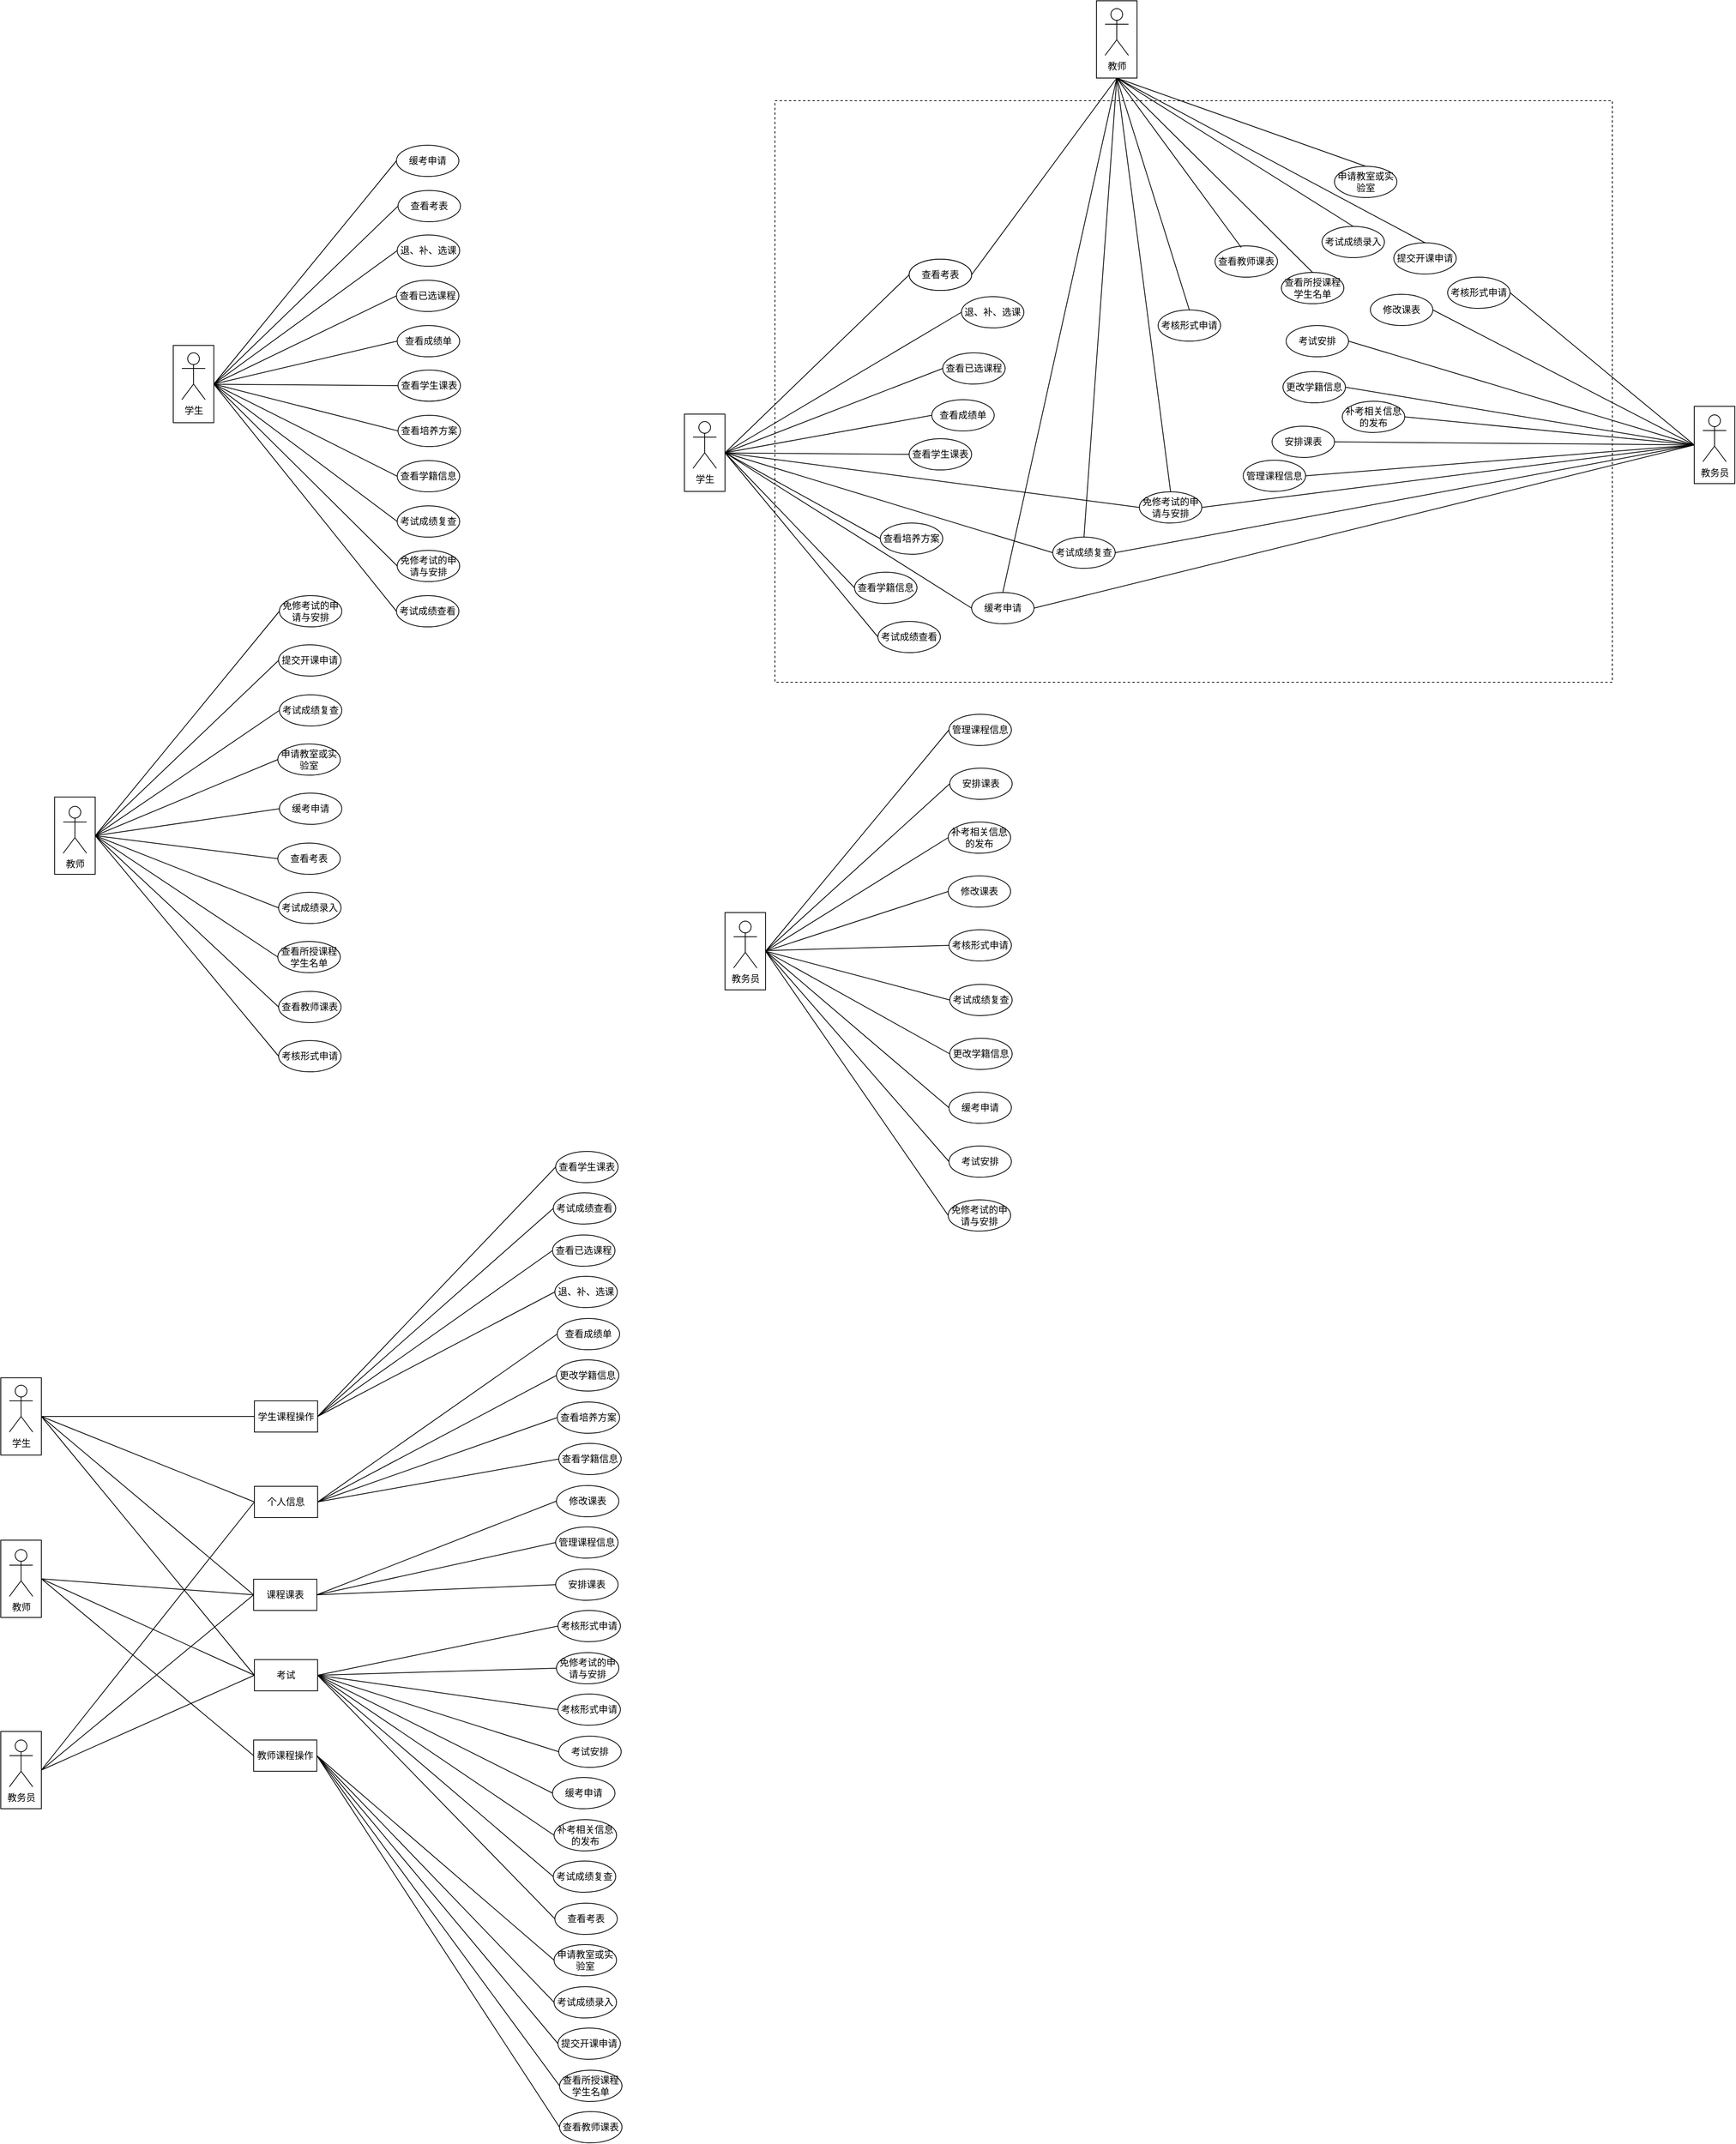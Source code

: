 <mxfile version="14.0.1" type="device"><diagram id="Uk2yM5I7msm4hZq6CL0F" name="Page-1"><mxGraphModel dx="3820" dy="2034" grid="0" gridSize="10" guides="1" tooltips="1" connect="1" arrows="1" fold="1" page="0" pageScale="1" pageWidth="827" pageHeight="1169" math="0" shadow="0"><root><mxCell id="0"/><mxCell id="1" parent="0"/><mxCell id="kk_BrQVL0HhTNiZQEXrp-190" value="" style="rounded=0;whiteSpace=wrap;html=1;gradientColor=none;dashed=1;" parent="1" vertex="1"><mxGeometry x="-1246" y="-783" width="1073" height="745" as="geometry"/></mxCell><mxCell id="kk_BrQVL0HhTNiZQEXrp-70" value="" style="rounded=0;whiteSpace=wrap;html=1;gradientColor=none;" parent="1" vertex="1"><mxGeometry x="-1310" y="257" width="52" height="99" as="geometry"/></mxCell><mxCell id="kk_BrQVL0HhTNiZQEXrp-68" value="" style="rounded=0;whiteSpace=wrap;html=1;gradientColor=none;" parent="1" vertex="1"><mxGeometry x="-2017" y="-469.5" width="52" height="99" as="geometry"/></mxCell><mxCell id="kk_BrQVL0HhTNiZQEXrp-57" value="" style="rounded=0;whiteSpace=wrap;html=1;gradientColor=none;" parent="1" vertex="1"><mxGeometry x="-2169" y="109" width="52" height="99" as="geometry"/></mxCell><mxCell id="kk_BrQVL0HhTNiZQEXrp-1" value="学生&lt;br&gt;" style="shape=umlActor;verticalLabelPosition=bottom;verticalAlign=top;html=1;outlineConnect=0;" parent="1" vertex="1"><mxGeometry x="-2006" y="-460" width="30" height="60" as="geometry"/></mxCell><mxCell id="kk_BrQVL0HhTNiZQEXrp-3" value="教师&lt;br&gt;" style="shape=umlActor;verticalLabelPosition=bottom;verticalAlign=top;html=1;outlineConnect=0;" parent="1" vertex="1"><mxGeometry x="-2158" y="121" width="30" height="60" as="geometry"/></mxCell><mxCell id="kk_BrQVL0HhTNiZQEXrp-5" value="教务员" style="shape=umlActor;verticalLabelPosition=bottom;verticalAlign=top;html=1;outlineConnect=0;" parent="1" vertex="1"><mxGeometry x="-1299" y="268" width="30" height="60" as="geometry"/></mxCell><mxCell id="kk_BrQVL0HhTNiZQEXrp-6" value="退、补、选课" style="ellipse;whiteSpace=wrap;html=1;" parent="1" vertex="1"><mxGeometry x="-1730" y="-611" width="80" height="40" as="geometry"/></mxCell><mxCell id="kk_BrQVL0HhTNiZQEXrp-7" value="查看已选课程" style="ellipse;whiteSpace=wrap;html=1;" parent="1" vertex="1"><mxGeometry x="-1731" y="-553" width="80" height="40" as="geometry"/></mxCell><mxCell id="kk_BrQVL0HhTNiZQEXrp-8" value="申请教室或实验室" style="ellipse;whiteSpace=wrap;html=1;flipV=1;flipH=0;" parent="1" vertex="1"><mxGeometry x="-1883" y="41" width="80" height="40" as="geometry"/></mxCell><mxCell id="kk_BrQVL0HhTNiZQEXrp-9" value="管理课程信息" style="ellipse;whiteSpace=wrap;html=1;" parent="1" vertex="1"><mxGeometry x="-1023" y="3" width="80" height="40" as="geometry"/></mxCell><mxCell id="kk_BrQVL0HhTNiZQEXrp-10" value="提交开课申请" style="ellipse;whiteSpace=wrap;html=1;flipV=1;flipH=0;" parent="1" vertex="1"><mxGeometry x="-1882" y="-86" width="80" height="40" as="geometry"/></mxCell><mxCell id="kk_BrQVL0HhTNiZQEXrp-11" value="安排课表" style="ellipse;whiteSpace=wrap;html=1;" parent="1" vertex="1"><mxGeometry x="-1022" y="72" width="80" height="40" as="geometry"/></mxCell><mxCell id="kk_BrQVL0HhTNiZQEXrp-12" value="查看所授课程学生名单" style="ellipse;whiteSpace=wrap;html=1;flipV=1;flipH=0;" parent="1" vertex="1"><mxGeometry x="-1883" y="294" width="80" height="40" as="geometry"/></mxCell><mxCell id="kk_BrQVL0HhTNiZQEXrp-14" value="查看学生课表&lt;span style=&quot;color: rgba(0 , 0 , 0 , 0) ; font-family: monospace ; font-size: 0px&quot;&gt;%3CmxGraphModel%3E%3Croot%3E%3CmxCell%20id%3D%220%22%2F%3E%3CmxCell%20id%3D%221%22%20parent%3D%220%22%2F%3E%3CmxCell%20id%3D%222%22%20value%3D%22%E5%AE%89%E6%8E%92%E8%AF%BE%E8%A1%A8%22%20style%3D%22ellipse%3BwhiteSpace%3Dwrap%3Bhtml%3D1%3B%22%20vertex%3D%221%22%20parent%3D%221%22%3E%3CmxGeometry%20x%3D%22-1761%22%20y%3D%2236%22%20width%3D%2280%22%20height%3D%2240%22%20as%3D%22geometry%22%2F%3E%3C%2FmxCell%3E%3C%2Froot%3E%3C%2FmxGraphModel%3E&lt;/span&gt;" style="ellipse;whiteSpace=wrap;html=1;" parent="1" vertex="1"><mxGeometry x="-1729" y="-438" width="80" height="40" as="geometry"/></mxCell><mxCell id="kk_BrQVL0HhTNiZQEXrp-15" value="查看教师课表" style="ellipse;whiteSpace=wrap;html=1;flipV=1;flipH=0;" parent="1" vertex="1"><mxGeometry x="-1882" y="358" width="80" height="40" as="geometry"/></mxCell><mxCell id="kk_BrQVL0HhTNiZQEXrp-16" value="修改课表" style="ellipse;whiteSpace=wrap;html=1;" parent="1" vertex="1"><mxGeometry x="-1024" y="210" width="80" height="40" as="geometry"/></mxCell><mxCell id="kk_BrQVL0HhTNiZQEXrp-31" value="考试安排" style="ellipse;whiteSpace=wrap;html=1;" parent="1" vertex="1"><mxGeometry x="-1023" y="556" width="80" height="40" as="geometry"/></mxCell><mxCell id="kk_BrQVL0HhTNiZQEXrp-32" value="考核形式申请&lt;span style=&quot;color: rgba(0 , 0 , 0 , 0) ; font-family: monospace ; font-size: 0px&quot;&gt;%3CmxGraphModel%3E%3Croot%3E%3CmxCell%20id%3D%220%22%2F%3E%3CmxCell%20id%3D%221%22%20parent%3D%220%22%2F%3E%3CmxCell%20id%3D%222%22%20value%3D%22%E4%BF%AE%E6%94%B9%E8%AF%BE%E8%A1%A8%22%20style%3D%22ellipse%3BwhiteSpace%3Dwrap%3Bhtml%3D1%3B%22%20vertex%3D%221%22%20parent%3D%221%22%3E%3CmxGeometry%20x%3D%22-1739%22%20y%3D%22288%22%20width%3D%2280%22%20height%3D%2240%22%20as%3D%22geometry%22%2F%3E%3C%2FmxCell%3E%3C%2Froot%3E%3C%2FmxGraphModel%3E&lt;/span&gt;" style="ellipse;whiteSpace=wrap;html=1;flipV=1;flipH=0;" parent="1" vertex="1"><mxGeometry x="-1882" y="421" width="80" height="40" as="geometry"/></mxCell><mxCell id="kk_BrQVL0HhTNiZQEXrp-33" value="缓考申请" style="ellipse;whiteSpace=wrap;html=1;" parent="1" vertex="1"><mxGeometry x="-1731" y="-726" width="80" height="40" as="geometry"/></mxCell><mxCell id="kk_BrQVL0HhTNiZQEXrp-34" value="考试成绩录入" style="ellipse;whiteSpace=wrap;html=1;flipV=1;flipH=0;" parent="1" vertex="1"><mxGeometry x="-1882" y="231" width="80" height="40" as="geometry"/></mxCell><mxCell id="kk_BrQVL0HhTNiZQEXrp-35" value="考试成绩查看" style="ellipse;whiteSpace=wrap;html=1;" parent="1" vertex="1"><mxGeometry x="-1731" y="-149" width="80" height="40" as="geometry"/></mxCell><mxCell id="kk_BrQVL0HhTNiZQEXrp-36" value="考试成绩复查" style="ellipse;whiteSpace=wrap;html=1;" parent="1" vertex="1"><mxGeometry x="-1730" y="-264" width="80" height="40" as="geometry"/></mxCell><mxCell id="kk_BrQVL0HhTNiZQEXrp-37" value="查看考表" style="ellipse;whiteSpace=wrap;html=1;" parent="1" vertex="1"><mxGeometry x="-1729" y="-668" width="80" height="40" as="geometry"/></mxCell><mxCell id="kk_BrQVL0HhTNiZQEXrp-38" value="补考相关信息的发布" style="ellipse;whiteSpace=wrap;html=1;" parent="1" vertex="1"><mxGeometry x="-1024" y="141" width="80" height="40" as="geometry"/></mxCell><mxCell id="kk_BrQVL0HhTNiZQEXrp-39" value="免修考试的申请与安排" style="ellipse;whiteSpace=wrap;html=1;" parent="1" vertex="1"><mxGeometry x="-1730" y="-207" width="80" height="40" as="geometry"/></mxCell><mxCell id="kk_BrQVL0HhTNiZQEXrp-40" value="查看学籍信息" style="ellipse;whiteSpace=wrap;html=1;" parent="1" vertex="1"><mxGeometry x="-1730" y="-322" width="80" height="40" as="geometry"/></mxCell><mxCell id="kk_BrQVL0HhTNiZQEXrp-41" value="更改学籍信息" style="ellipse;whiteSpace=wrap;html=1;" parent="1" vertex="1"><mxGeometry x="-1022" y="418" width="80" height="40" as="geometry"/></mxCell><mxCell id="kk_BrQVL0HhTNiZQEXrp-42" value="查看培养方案" style="ellipse;whiteSpace=wrap;html=1;" parent="1" vertex="1"><mxGeometry x="-1729" y="-380" width="80" height="40" as="geometry"/></mxCell><mxCell id="kk_BrQVL0HhTNiZQEXrp-43" value="查看成绩单" style="ellipse;whiteSpace=wrap;html=1;" parent="1" vertex="1"><mxGeometry x="-1730" y="-495" width="80" height="40" as="geometry"/></mxCell><mxCell id="kk_BrQVL0HhTNiZQEXrp-45" value="免修考试的申请与安排" style="ellipse;whiteSpace=wrap;html=1;flipV=1;flipH=0;" parent="1" vertex="1"><mxGeometry x="-1881" y="-149" width="80" height="40" as="geometry"/></mxCell><mxCell id="kk_BrQVL0HhTNiZQEXrp-46" value="免修考试的申请与安排" style="ellipse;whiteSpace=wrap;html=1;" parent="1" vertex="1"><mxGeometry x="-1024" y="625" width="80" height="40" as="geometry"/></mxCell><mxCell id="kk_BrQVL0HhTNiZQEXrp-47" value="考试成绩复查" style="ellipse;whiteSpace=wrap;html=1;flipV=1;flipH=0;" parent="1" vertex="1"><mxGeometry x="-1881" y="-22" width="80" height="40" as="geometry"/></mxCell><mxCell id="kk_BrQVL0HhTNiZQEXrp-49" value="考试成绩复查" style="ellipse;whiteSpace=wrap;html=1;" parent="1" vertex="1"><mxGeometry x="-1022" y="349" width="80" height="40" as="geometry"/></mxCell><mxCell id="kk_BrQVL0HhTNiZQEXrp-50" value="查看考表" style="ellipse;whiteSpace=wrap;html=1;flipV=1;flipH=0;" parent="1" vertex="1"><mxGeometry x="-1883" y="168" width="80" height="40" as="geometry"/></mxCell><mxCell id="kk_BrQVL0HhTNiZQEXrp-51" value="缓考申请" style="ellipse;whiteSpace=wrap;html=1;flipV=1;flipH=0;" parent="1" vertex="1"><mxGeometry x="-1881" y="104" width="80" height="40" as="geometry"/></mxCell><mxCell id="kk_BrQVL0HhTNiZQEXrp-52" value="缓考申请" style="ellipse;whiteSpace=wrap;html=1;" parent="1" vertex="1"><mxGeometry x="-1023" y="487" width="80" height="40" as="geometry"/></mxCell><mxCell id="kk_BrQVL0HhTNiZQEXrp-53" value="考核形式申请&lt;span style=&quot;color: rgba(0 , 0 , 0 , 0) ; font-family: monospace ; font-size: 0px&quot;&gt;%3CmxGraphModel%3E%3Croot%3E%3CmxCell%20id%3D%220%22%2F%3E%3CmxCell%20id%3D%221%22%20parent%3D%220%22%2F%3E%3CmxCell%20id%3D%222%22%20value%3D%22%E4%BF%AE%E6%94%B9%E8%AF%BE%E8%A1%A8%22%20style%3D%22ellipse%3BwhiteSpace%3Dwrap%3Bhtml%3D1%3B%22%20vertex%3D%221%22%20parent%3D%221%22%3E%3CmxGeometry%20x%3D%22-1739%22%20y%3D%22288%22%20width%3D%2280%22%20height%3D%2240%22%20as%3D%22geometry%22%2F%3E%3C%2FmxCell%3E%3C%2Froot%3E%3C%2FmxGraphModel%3E&lt;/span&gt;" style="ellipse;whiteSpace=wrap;html=1;" parent="1" vertex="1"><mxGeometry x="-1023" y="279" width="80" height="40" as="geometry"/></mxCell><mxCell id="kk_BrQVL0HhTNiZQEXrp-58" value="" style="endArrow=none;html=1;exitX=1;exitY=0.5;exitDx=0;exitDy=0;entryX=0;entryY=0.5;entryDx=0;entryDy=0;" parent="1" source="kk_BrQVL0HhTNiZQEXrp-57" target="kk_BrQVL0HhTNiZQEXrp-45" edge="1"><mxGeometry width="50" height="50" relative="1" as="geometry"><mxPoint x="-1776" y="153" as="sourcePoint"/><mxPoint x="-1726" y="103" as="targetPoint"/></mxGeometry></mxCell><mxCell id="kk_BrQVL0HhTNiZQEXrp-59" value="" style="endArrow=none;html=1;exitX=1;exitY=0.5;exitDx=0;exitDy=0;entryX=0;entryY=0.5;entryDx=0;entryDy=0;" parent="1" source="kk_BrQVL0HhTNiZQEXrp-57" target="kk_BrQVL0HhTNiZQEXrp-10" edge="1"><mxGeometry width="50" height="50" relative="1" as="geometry"><mxPoint x="-2107" y="168.5" as="sourcePoint"/><mxPoint x="-1871" y="-119" as="targetPoint"/></mxGeometry></mxCell><mxCell id="kk_BrQVL0HhTNiZQEXrp-60" value="" style="endArrow=none;html=1;exitX=1;exitY=0.5;exitDx=0;exitDy=0;entryX=0;entryY=0.5;entryDx=0;entryDy=0;" parent="1" source="kk_BrQVL0HhTNiZQEXrp-57" target="kk_BrQVL0HhTNiZQEXrp-47" edge="1"><mxGeometry width="50" height="50" relative="1" as="geometry"><mxPoint x="-2107" y="168.5" as="sourcePoint"/><mxPoint x="-1872.0" y="-56" as="targetPoint"/></mxGeometry></mxCell><mxCell id="kk_BrQVL0HhTNiZQEXrp-61" value="" style="endArrow=none;html=1;exitX=1;exitY=0.5;exitDx=0;exitDy=0;entryX=0;entryY=0.5;entryDx=0;entryDy=0;" parent="1" source="kk_BrQVL0HhTNiZQEXrp-57" target="kk_BrQVL0HhTNiZQEXrp-8" edge="1"><mxGeometry width="50" height="50" relative="1" as="geometry"><mxPoint x="-2097" y="178.5" as="sourcePoint"/><mxPoint x="-1862.0" y="-46" as="targetPoint"/></mxGeometry></mxCell><mxCell id="kk_BrQVL0HhTNiZQEXrp-62" value="" style="endArrow=none;html=1;exitX=1;exitY=0.5;exitDx=0;exitDy=0;entryX=0;entryY=0.5;entryDx=0;entryDy=0;" parent="1" source="kk_BrQVL0HhTNiZQEXrp-57" target="kk_BrQVL0HhTNiZQEXrp-51" edge="1"><mxGeometry width="50" height="50" relative="1" as="geometry"><mxPoint x="-2087" y="188.5" as="sourcePoint"/><mxPoint x="-1852.0" y="-36" as="targetPoint"/></mxGeometry></mxCell><mxCell id="kk_BrQVL0HhTNiZQEXrp-63" value="" style="endArrow=none;html=1;exitX=1;exitY=0.5;exitDx=0;exitDy=0;entryX=0;entryY=0.5;entryDx=0;entryDy=0;" parent="1" source="kk_BrQVL0HhTNiZQEXrp-57" target="kk_BrQVL0HhTNiZQEXrp-50" edge="1"><mxGeometry width="50" height="50" relative="1" as="geometry"><mxPoint x="-2077" y="198.5" as="sourcePoint"/><mxPoint x="-1842.0" y="-26" as="targetPoint"/></mxGeometry></mxCell><mxCell id="kk_BrQVL0HhTNiZQEXrp-64" value="" style="endArrow=none;html=1;exitX=1;exitY=0.5;exitDx=0;exitDy=0;entryX=0;entryY=0.5;entryDx=0;entryDy=0;" parent="1" source="kk_BrQVL0HhTNiZQEXrp-57" target="kk_BrQVL0HhTNiZQEXrp-34" edge="1"><mxGeometry width="50" height="50" relative="1" as="geometry"><mxPoint x="-2067" y="208.5" as="sourcePoint"/><mxPoint x="-1832.0" y="-16" as="targetPoint"/></mxGeometry></mxCell><mxCell id="kk_BrQVL0HhTNiZQEXrp-65" value="" style="endArrow=none;html=1;exitX=1;exitY=0.5;exitDx=0;exitDy=0;entryX=0;entryY=0.5;entryDx=0;entryDy=0;" parent="1" source="kk_BrQVL0HhTNiZQEXrp-57" target="kk_BrQVL0HhTNiZQEXrp-12" edge="1"><mxGeometry width="50" height="50" relative="1" as="geometry"><mxPoint x="-2057" y="218.5" as="sourcePoint"/><mxPoint x="-1822.0" y="-6" as="targetPoint"/></mxGeometry></mxCell><mxCell id="kk_BrQVL0HhTNiZQEXrp-66" value="" style="endArrow=none;html=1;exitX=1;exitY=0.5;exitDx=0;exitDy=0;entryX=0;entryY=0.5;entryDx=0;entryDy=0;" parent="1" source="kk_BrQVL0HhTNiZQEXrp-57" target="kk_BrQVL0HhTNiZQEXrp-15" edge="1"><mxGeometry width="50" height="50" relative="1" as="geometry"><mxPoint x="-2047.0" y="228.5" as="sourcePoint"/><mxPoint x="-1812.0" y="4" as="targetPoint"/></mxGeometry></mxCell><mxCell id="kk_BrQVL0HhTNiZQEXrp-67" value="" style="endArrow=none;html=1;exitX=1;exitY=0.5;exitDx=0;exitDy=0;entryX=0;entryY=0.5;entryDx=0;entryDy=0;" parent="1" source="kk_BrQVL0HhTNiZQEXrp-57" target="kk_BrQVL0HhTNiZQEXrp-32" edge="1"><mxGeometry width="50" height="50" relative="1" as="geometry"><mxPoint x="-2037.0" y="238.5" as="sourcePoint"/><mxPoint x="-1802.0" y="14" as="targetPoint"/></mxGeometry></mxCell><mxCell id="kk_BrQVL0HhTNiZQEXrp-72" value="" style="endArrow=none;html=1;exitX=1;exitY=0.5;exitDx=0;exitDy=0;entryX=0;entryY=0.5;entryDx=0;entryDy=0;" parent="1" source="kk_BrQVL0HhTNiZQEXrp-68" target="kk_BrQVL0HhTNiZQEXrp-33" edge="1"><mxGeometry width="50" height="50" relative="1" as="geometry"><mxPoint x="-1664" y="-444" as="sourcePoint"/><mxPoint x="-1614" y="-494" as="targetPoint"/></mxGeometry></mxCell><mxCell id="kk_BrQVL0HhTNiZQEXrp-74" value="" style="endArrow=none;html=1;entryX=0;entryY=0.5;entryDx=0;entryDy=0;exitX=1;exitY=0.5;exitDx=0;exitDy=0;" parent="1" source="kk_BrQVL0HhTNiZQEXrp-68" target="kk_BrQVL0HhTNiZQEXrp-37" edge="1"><mxGeometry width="50" height="50" relative="1" as="geometry"><mxPoint x="-1955" y="-381" as="sourcePoint"/><mxPoint x="-1721" y="-696.0" as="targetPoint"/></mxGeometry></mxCell><mxCell id="kk_BrQVL0HhTNiZQEXrp-75" value="" style="endArrow=none;html=1;exitX=1;exitY=0.5;exitDx=0;exitDy=0;entryX=0;entryY=0.5;entryDx=0;entryDy=0;" parent="1" source="kk_BrQVL0HhTNiZQEXrp-68" target="kk_BrQVL0HhTNiZQEXrp-6" edge="1"><mxGeometry width="50" height="50" relative="1" as="geometry"><mxPoint x="-1945.0" y="-400" as="sourcePoint"/><mxPoint x="-1711" y="-686.0" as="targetPoint"/></mxGeometry></mxCell><mxCell id="kk_BrQVL0HhTNiZQEXrp-76" value="" style="endArrow=none;html=1;exitX=1;exitY=0.5;exitDx=0;exitDy=0;entryX=0;entryY=0.5;entryDx=0;entryDy=0;" parent="1" source="kk_BrQVL0HhTNiZQEXrp-68" target="kk_BrQVL0HhTNiZQEXrp-7" edge="1"><mxGeometry width="50" height="50" relative="1" as="geometry"><mxPoint x="-1935.0" y="-390" as="sourcePoint"/><mxPoint x="-1701" y="-676.0" as="targetPoint"/></mxGeometry></mxCell><mxCell id="kk_BrQVL0HhTNiZQEXrp-77" value="" style="endArrow=none;html=1;exitX=1;exitY=0.5;exitDx=0;exitDy=0;entryX=0;entryY=0.5;entryDx=0;entryDy=0;" parent="1" source="kk_BrQVL0HhTNiZQEXrp-68" target="kk_BrQVL0HhTNiZQEXrp-43" edge="1"><mxGeometry width="50" height="50" relative="1" as="geometry"><mxPoint x="-1925.0" y="-380" as="sourcePoint"/><mxPoint x="-1691" y="-666.0" as="targetPoint"/></mxGeometry></mxCell><mxCell id="kk_BrQVL0HhTNiZQEXrp-78" value="" style="endArrow=none;html=1;entryX=0;entryY=0.5;entryDx=0;entryDy=0;" parent="1" source="kk_BrQVL0HhTNiZQEXrp-68" target="kk_BrQVL0HhTNiZQEXrp-14" edge="1"><mxGeometry width="50" height="50" relative="1" as="geometry"><mxPoint x="-1915.0" y="-370" as="sourcePoint"/><mxPoint x="-1681" y="-656.0" as="targetPoint"/></mxGeometry></mxCell><mxCell id="kk_BrQVL0HhTNiZQEXrp-79" value="" style="endArrow=none;html=1;exitX=1;exitY=0.5;exitDx=0;exitDy=0;entryX=0;entryY=0.5;entryDx=0;entryDy=0;" parent="1" source="kk_BrQVL0HhTNiZQEXrp-68" target="kk_BrQVL0HhTNiZQEXrp-42" edge="1"><mxGeometry width="50" height="50" relative="1" as="geometry"><mxPoint x="-1905.0" y="-360" as="sourcePoint"/><mxPoint x="-1671" y="-646.0" as="targetPoint"/></mxGeometry></mxCell><mxCell id="kk_BrQVL0HhTNiZQEXrp-80" value="" style="endArrow=none;html=1;exitX=1;exitY=0.5;exitDx=0;exitDy=0;entryX=0;entryY=0.5;entryDx=0;entryDy=0;" parent="1" source="kk_BrQVL0HhTNiZQEXrp-68" target="kk_BrQVL0HhTNiZQEXrp-40" edge="1"><mxGeometry width="50" height="50" relative="1" as="geometry"><mxPoint x="-1895.0" y="-350" as="sourcePoint"/><mxPoint x="-1661" y="-636.0" as="targetPoint"/></mxGeometry></mxCell><mxCell id="kk_BrQVL0HhTNiZQEXrp-81" value="" style="endArrow=none;html=1;exitX=1;exitY=0.5;exitDx=0;exitDy=0;entryX=0;entryY=0.5;entryDx=0;entryDy=0;" parent="1" source="kk_BrQVL0HhTNiZQEXrp-68" target="kk_BrQVL0HhTNiZQEXrp-36" edge="1"><mxGeometry width="50" height="50" relative="1" as="geometry"><mxPoint x="-1885.0" y="-340" as="sourcePoint"/><mxPoint x="-1753" y="-257" as="targetPoint"/></mxGeometry></mxCell><mxCell id="kk_BrQVL0HhTNiZQEXrp-82" value="" style="endArrow=none;html=1;exitX=1;exitY=0.5;exitDx=0;exitDy=0;entryX=0;entryY=0.5;entryDx=0;entryDy=0;" parent="1" source="kk_BrQVL0HhTNiZQEXrp-68" target="kk_BrQVL0HhTNiZQEXrp-39" edge="1"><mxGeometry width="50" height="50" relative="1" as="geometry"><mxPoint x="-1875.0" y="-330" as="sourcePoint"/><mxPoint x="-1641" y="-616.0" as="targetPoint"/></mxGeometry></mxCell><mxCell id="kk_BrQVL0HhTNiZQEXrp-83" value="" style="endArrow=none;html=1;exitX=1;exitY=0.5;exitDx=0;exitDy=0;entryX=0;entryY=0.5;entryDx=0;entryDy=0;" parent="1" source="kk_BrQVL0HhTNiZQEXrp-68" target="kk_BrQVL0HhTNiZQEXrp-35" edge="1"><mxGeometry width="50" height="50" relative="1" as="geometry"><mxPoint x="-1865.0" y="-320" as="sourcePoint"/><mxPoint x="-1631" y="-606.0" as="targetPoint"/></mxGeometry></mxCell><mxCell id="kk_BrQVL0HhTNiZQEXrp-85" value="" style="endArrow=none;html=1;exitX=1;exitY=0.5;exitDx=0;exitDy=0;entryX=0;entryY=0.5;entryDx=0;entryDy=0;" parent="1" source="kk_BrQVL0HhTNiZQEXrp-70" target="kk_BrQVL0HhTNiZQEXrp-9" edge="1"><mxGeometry width="50" height="50" relative="1" as="geometry"><mxPoint x="-1165" y="366" as="sourcePoint"/><mxPoint x="-1115" y="316" as="targetPoint"/></mxGeometry></mxCell><mxCell id="kk_BrQVL0HhTNiZQEXrp-86" value="" style="endArrow=none;html=1;exitX=1;exitY=0.5;exitDx=0;exitDy=0;entryX=0;entryY=0.5;entryDx=0;entryDy=0;" parent="1" source="kk_BrQVL0HhTNiZQEXrp-70" target="kk_BrQVL0HhTNiZQEXrp-11" edge="1"><mxGeometry width="50" height="50" relative="1" as="geometry"><mxPoint x="-1248.0" y="316.5" as="sourcePoint"/><mxPoint x="-1013.0" y="33" as="targetPoint"/></mxGeometry></mxCell><mxCell id="kk_BrQVL0HhTNiZQEXrp-87" value="" style="endArrow=none;html=1;exitX=1;exitY=0.5;exitDx=0;exitDy=0;entryX=0;entryY=0.5;entryDx=0;entryDy=0;" parent="1" source="kk_BrQVL0HhTNiZQEXrp-70" target="kk_BrQVL0HhTNiZQEXrp-38" edge="1"><mxGeometry width="50" height="50" relative="1" as="geometry"><mxPoint x="-1238.0" y="326.5" as="sourcePoint"/><mxPoint x="-1003.0" y="43" as="targetPoint"/></mxGeometry></mxCell><mxCell id="kk_BrQVL0HhTNiZQEXrp-88" value="" style="endArrow=none;html=1;exitX=1;exitY=0.5;exitDx=0;exitDy=0;entryX=0;entryY=0.5;entryDx=0;entryDy=0;" parent="1" source="kk_BrQVL0HhTNiZQEXrp-70" target="kk_BrQVL0HhTNiZQEXrp-16" edge="1"><mxGeometry width="50" height="50" relative="1" as="geometry"><mxPoint x="-1228.0" y="336.5" as="sourcePoint"/><mxPoint x="-993.0" y="53" as="targetPoint"/></mxGeometry></mxCell><mxCell id="kk_BrQVL0HhTNiZQEXrp-89" value="" style="endArrow=none;html=1;entryX=0;entryY=0.5;entryDx=0;entryDy=0;" parent="1" source="kk_BrQVL0HhTNiZQEXrp-70" target="kk_BrQVL0HhTNiZQEXrp-53" edge="1"><mxGeometry width="50" height="50" relative="1" as="geometry"><mxPoint x="-1218.0" y="346.5" as="sourcePoint"/><mxPoint x="-983.0" y="63" as="targetPoint"/></mxGeometry></mxCell><mxCell id="kk_BrQVL0HhTNiZQEXrp-90" value="" style="endArrow=none;html=1;exitX=1;exitY=0.5;exitDx=0;exitDy=0;entryX=0;entryY=0.5;entryDx=0;entryDy=0;" parent="1" source="kk_BrQVL0HhTNiZQEXrp-70" target="kk_BrQVL0HhTNiZQEXrp-49" edge="1"><mxGeometry width="50" height="50" relative="1" as="geometry"><mxPoint x="-1208.0" y="356.5" as="sourcePoint"/><mxPoint x="-973.0" y="73" as="targetPoint"/></mxGeometry></mxCell><mxCell id="kk_BrQVL0HhTNiZQEXrp-91" value="" style="endArrow=none;html=1;exitX=1;exitY=0.5;exitDx=0;exitDy=0;entryX=0;entryY=0.5;entryDx=0;entryDy=0;" parent="1" source="kk_BrQVL0HhTNiZQEXrp-70" target="kk_BrQVL0HhTNiZQEXrp-41" edge="1"><mxGeometry width="50" height="50" relative="1" as="geometry"><mxPoint x="-1198.0" y="366.5" as="sourcePoint"/><mxPoint x="-963.0" y="83" as="targetPoint"/></mxGeometry></mxCell><mxCell id="kk_BrQVL0HhTNiZQEXrp-92" value="" style="endArrow=none;html=1;exitX=1;exitY=0.5;exitDx=0;exitDy=0;entryX=0;entryY=0.5;entryDx=0;entryDy=0;" parent="1" source="kk_BrQVL0HhTNiZQEXrp-70" target="kk_BrQVL0HhTNiZQEXrp-52" edge="1"><mxGeometry width="50" height="50" relative="1" as="geometry"><mxPoint x="-1188.0" y="376.5" as="sourcePoint"/><mxPoint x="-953.0" y="93" as="targetPoint"/></mxGeometry></mxCell><mxCell id="kk_BrQVL0HhTNiZQEXrp-93" value="" style="endArrow=none;html=1;exitX=1;exitY=0.5;exitDx=0;exitDy=0;entryX=0;entryY=0.5;entryDx=0;entryDy=0;" parent="1" source="kk_BrQVL0HhTNiZQEXrp-70" target="kk_BrQVL0HhTNiZQEXrp-31" edge="1"><mxGeometry width="50" height="50" relative="1" as="geometry"><mxPoint x="-1178.0" y="386.5" as="sourcePoint"/><mxPoint x="-943.0" y="103" as="targetPoint"/></mxGeometry></mxCell><mxCell id="kk_BrQVL0HhTNiZQEXrp-94" value="" style="endArrow=none;html=1;exitX=1;exitY=0.5;exitDx=0;exitDy=0;entryX=0;entryY=0.5;entryDx=0;entryDy=0;" parent="1" source="kk_BrQVL0HhTNiZQEXrp-70" target="kk_BrQVL0HhTNiZQEXrp-46" edge="1"><mxGeometry width="50" height="50" relative="1" as="geometry"><mxPoint x="-1168.0" y="396.5" as="sourcePoint"/><mxPoint x="-933.0" y="113" as="targetPoint"/></mxGeometry></mxCell><mxCell id="kk_BrQVL0HhTNiZQEXrp-95" value="" style="rounded=0;whiteSpace=wrap;html=1;gradientColor=none;" parent="1" vertex="1"><mxGeometry x="-68" y="-391.5" width="52" height="99" as="geometry"/></mxCell><mxCell id="kk_BrQVL0HhTNiZQEXrp-96" value="" style="rounded=0;whiteSpace=wrap;html=1;gradientColor=none;" parent="1" vertex="1"><mxGeometry x="-1362" y="-381.5" width="52" height="99" as="geometry"/></mxCell><mxCell id="kk_BrQVL0HhTNiZQEXrp-98" value="学生&lt;br&gt;" style="shape=umlActor;verticalLabelPosition=bottom;verticalAlign=top;html=1;outlineConnect=0;" parent="1" vertex="1"><mxGeometry x="-1351" y="-372" width="30" height="60" as="geometry"/></mxCell><mxCell id="kk_BrQVL0HhTNiZQEXrp-100" value="教务员" style="shape=umlActor;verticalLabelPosition=bottom;verticalAlign=top;html=1;outlineConnect=0;" parent="1" vertex="1"><mxGeometry x="-57" y="-380.5" width="30" height="60" as="geometry"/></mxCell><mxCell id="kk_BrQVL0HhTNiZQEXrp-101" value="退、补、选课" style="ellipse;whiteSpace=wrap;html=1;" parent="1" vertex="1"><mxGeometry x="-1007" y="-532" width="80" height="40" as="geometry"/></mxCell><mxCell id="kk_BrQVL0HhTNiZQEXrp-102" value="查看已选课程" style="ellipse;whiteSpace=wrap;html=1;" parent="1" vertex="1"><mxGeometry x="-1031" y="-460" width="80" height="40" as="geometry"/></mxCell><mxCell id="kk_BrQVL0HhTNiZQEXrp-104" value="管理课程信息" style="ellipse;whiteSpace=wrap;html=1;" parent="1" vertex="1"><mxGeometry x="-646" y="-322.5" width="80" height="40" as="geometry"/></mxCell><mxCell id="kk_BrQVL0HhTNiZQEXrp-106" value="安排课表" style="ellipse;whiteSpace=wrap;html=1;" parent="1" vertex="1"><mxGeometry x="-609" y="-366" width="80" height="40" as="geometry"/></mxCell><mxCell id="kk_BrQVL0HhTNiZQEXrp-108" value="查看学生课表&lt;span style=&quot;color: rgba(0 , 0 , 0 , 0) ; font-family: monospace ; font-size: 0px&quot;&gt;%3CmxGraphModel%3E%3Croot%3E%3CmxCell%20id%3D%220%22%2F%3E%3CmxCell%20id%3D%221%22%20parent%3D%220%22%2F%3E%3CmxCell%20id%3D%222%22%20value%3D%22%E5%AE%89%E6%8E%92%E8%AF%BE%E8%A1%A8%22%20style%3D%22ellipse%3BwhiteSpace%3Dwrap%3Bhtml%3D1%3B%22%20vertex%3D%221%22%20parent%3D%221%22%3E%3CmxGeometry%20x%3D%22-1761%22%20y%3D%2236%22%20width%3D%2280%22%20height%3D%2240%22%20as%3D%22geometry%22%2F%3E%3C%2FmxCell%3E%3C%2Froot%3E%3C%2FmxGraphModel%3E&lt;/span&gt;" style="ellipse;whiteSpace=wrap;html=1;" parent="1" vertex="1"><mxGeometry x="-1074" y="-350" width="80" height="40" as="geometry"/></mxCell><mxCell id="kk_BrQVL0HhTNiZQEXrp-110" value="修改课表" style="ellipse;whiteSpace=wrap;html=1;" parent="1" vertex="1"><mxGeometry x="-483" y="-535" width="80" height="40" as="geometry"/></mxCell><mxCell id="kk_BrQVL0HhTNiZQEXrp-113" value="缓考申请" style="ellipse;whiteSpace=wrap;html=1;" parent="1" vertex="1"><mxGeometry x="-994" y="-153" width="80" height="40" as="geometry"/></mxCell><mxCell id="kk_BrQVL0HhTNiZQEXrp-115" value="考试成绩查看" style="ellipse;whiteSpace=wrap;html=1;" parent="1" vertex="1"><mxGeometry x="-1114" y="-116" width="80" height="40" as="geometry"/></mxCell><mxCell id="kk_BrQVL0HhTNiZQEXrp-116" value="考试成绩复查" style="ellipse;whiteSpace=wrap;html=1;" parent="1" vertex="1"><mxGeometry x="-890" y="-224" width="80" height="40" as="geometry"/></mxCell><mxCell id="kk_BrQVL0HhTNiZQEXrp-117" value="查看考表" style="ellipse;whiteSpace=wrap;html=1;" parent="1" vertex="1"><mxGeometry x="-1074" y="-580" width="80" height="40" as="geometry"/></mxCell><mxCell id="kk_BrQVL0HhTNiZQEXrp-118" value="补考相关信息的发布" style="ellipse;whiteSpace=wrap;html=1;" parent="1" vertex="1"><mxGeometry x="-519" y="-398" width="80" height="40" as="geometry"/></mxCell><mxCell id="kk_BrQVL0HhTNiZQEXrp-119" value="免修考试的申请与安排" style="ellipse;whiteSpace=wrap;html=1;" parent="1" vertex="1"><mxGeometry x="-779" y="-282" width="80" height="40" as="geometry"/></mxCell><mxCell id="kk_BrQVL0HhTNiZQEXrp-120" value="查看学籍信息" style="ellipse;whiteSpace=wrap;html=1;" parent="1" vertex="1"><mxGeometry x="-1144" y="-179" width="80" height="40" as="geometry"/></mxCell><mxCell id="kk_BrQVL0HhTNiZQEXrp-121" value="更改学籍信息" style="ellipse;whiteSpace=wrap;html=1;" parent="1" vertex="1"><mxGeometry x="-595" y="-436" width="80" height="40" as="geometry"/></mxCell><mxCell id="kk_BrQVL0HhTNiZQEXrp-122" value="查看培养方案" style="ellipse;whiteSpace=wrap;html=1;" parent="1" vertex="1"><mxGeometry x="-1111" y="-242" width="80" height="40" as="geometry"/></mxCell><mxCell id="kk_BrQVL0HhTNiZQEXrp-123" value="查看成绩单" style="ellipse;whiteSpace=wrap;html=1;" parent="1" vertex="1"><mxGeometry x="-1045" y="-400" width="80" height="40" as="geometry"/></mxCell><mxCell id="kk_BrQVL0HhTNiZQEXrp-131" value="考核形式申请&lt;span style=&quot;color: rgba(0 , 0 , 0 , 0) ; font-family: monospace ; font-size: 0px&quot;&gt;%3CmxGraphModel%3E%3Croot%3E%3CmxCell%20id%3D%220%22%2F%3E%3CmxCell%20id%3D%221%22%20parent%3D%220%22%2F%3E%3CmxCell%20id%3D%222%22%20value%3D%22%E4%BF%AE%E6%94%B9%E8%AF%BE%E8%A1%A8%22%20style%3D%22ellipse%3BwhiteSpace%3Dwrap%3Bhtml%3D1%3B%22%20vertex%3D%221%22%20parent%3D%221%22%3E%3CmxGeometry%20x%3D%22-1739%22%20y%3D%22288%22%20width%3D%2280%22%20height%3D%2240%22%20as%3D%22geometry%22%2F%3E%3C%2FmxCell%3E%3C%2Froot%3E%3C%2FmxGraphModel%3E&lt;/span&gt;" style="ellipse;whiteSpace=wrap;html=1;" parent="1" vertex="1"><mxGeometry x="-384" y="-557" width="80" height="40" as="geometry"/></mxCell><mxCell id="kk_BrQVL0HhTNiZQEXrp-142" value="" style="endArrow=none;html=1;exitX=1;exitY=0.5;exitDx=0;exitDy=0;entryX=0;entryY=0.5;entryDx=0;entryDy=0;" parent="1" source="kk_BrQVL0HhTNiZQEXrp-96" target="kk_BrQVL0HhTNiZQEXrp-113" edge="1"><mxGeometry width="50" height="50" relative="1" as="geometry"><mxPoint x="-1009" y="-356" as="sourcePoint"/><mxPoint x="-959" y="-406" as="targetPoint"/></mxGeometry></mxCell><mxCell id="kk_BrQVL0HhTNiZQEXrp-143" value="" style="endArrow=none;html=1;entryX=0;entryY=0.5;entryDx=0;entryDy=0;exitX=1;exitY=0.5;exitDx=0;exitDy=0;" parent="1" source="kk_BrQVL0HhTNiZQEXrp-96" target="kk_BrQVL0HhTNiZQEXrp-117" edge="1"><mxGeometry width="50" height="50" relative="1" as="geometry"><mxPoint x="-1300" y="-293" as="sourcePoint"/><mxPoint x="-1066" y="-608.0" as="targetPoint"/></mxGeometry></mxCell><mxCell id="kk_BrQVL0HhTNiZQEXrp-144" value="" style="endArrow=none;html=1;exitX=1;exitY=0.5;exitDx=0;exitDy=0;entryX=0;entryY=0.5;entryDx=0;entryDy=0;" parent="1" source="kk_BrQVL0HhTNiZQEXrp-96" target="kk_BrQVL0HhTNiZQEXrp-101" edge="1"><mxGeometry width="50" height="50" relative="1" as="geometry"><mxPoint x="-1290.0" y="-312" as="sourcePoint"/><mxPoint x="-1056" y="-598.0" as="targetPoint"/></mxGeometry></mxCell><mxCell id="kk_BrQVL0HhTNiZQEXrp-145" value="" style="endArrow=none;html=1;exitX=1;exitY=0.5;exitDx=0;exitDy=0;entryX=0;entryY=0.5;entryDx=0;entryDy=0;" parent="1" source="kk_BrQVL0HhTNiZQEXrp-96" target="kk_BrQVL0HhTNiZQEXrp-102" edge="1"><mxGeometry width="50" height="50" relative="1" as="geometry"><mxPoint x="-1280.0" y="-302" as="sourcePoint"/><mxPoint x="-1046" y="-588.0" as="targetPoint"/></mxGeometry></mxCell><mxCell id="kk_BrQVL0HhTNiZQEXrp-146" value="" style="endArrow=none;html=1;exitX=1;exitY=0.5;exitDx=0;exitDy=0;entryX=0;entryY=0.5;entryDx=0;entryDy=0;" parent="1" source="kk_BrQVL0HhTNiZQEXrp-96" target="kk_BrQVL0HhTNiZQEXrp-123" edge="1"><mxGeometry width="50" height="50" relative="1" as="geometry"><mxPoint x="-1270.0" y="-292" as="sourcePoint"/><mxPoint x="-1036" y="-578.0" as="targetPoint"/></mxGeometry></mxCell><mxCell id="kk_BrQVL0HhTNiZQEXrp-147" value="" style="endArrow=none;html=1;entryX=0;entryY=0.5;entryDx=0;entryDy=0;" parent="1" source="kk_BrQVL0HhTNiZQEXrp-96" target="kk_BrQVL0HhTNiZQEXrp-108" edge="1"><mxGeometry width="50" height="50" relative="1" as="geometry"><mxPoint x="-1260.0" y="-282" as="sourcePoint"/><mxPoint x="-1026" y="-568.0" as="targetPoint"/></mxGeometry></mxCell><mxCell id="kk_BrQVL0HhTNiZQEXrp-148" value="" style="endArrow=none;html=1;exitX=1;exitY=0.5;exitDx=0;exitDy=0;entryX=0;entryY=0.5;entryDx=0;entryDy=0;" parent="1" source="kk_BrQVL0HhTNiZQEXrp-96" target="kk_BrQVL0HhTNiZQEXrp-122" edge="1"><mxGeometry width="50" height="50" relative="1" as="geometry"><mxPoint x="-1250.0" y="-272" as="sourcePoint"/><mxPoint x="-1016" y="-558.0" as="targetPoint"/></mxGeometry></mxCell><mxCell id="kk_BrQVL0HhTNiZQEXrp-149" value="" style="endArrow=none;html=1;exitX=1;exitY=0.5;exitDx=0;exitDy=0;entryX=0;entryY=0.5;entryDx=0;entryDy=0;" parent="1" source="kk_BrQVL0HhTNiZQEXrp-96" target="kk_BrQVL0HhTNiZQEXrp-120" edge="1"><mxGeometry width="50" height="50" relative="1" as="geometry"><mxPoint x="-1240.0" y="-262" as="sourcePoint"/><mxPoint x="-1006" y="-548.0" as="targetPoint"/></mxGeometry></mxCell><mxCell id="kk_BrQVL0HhTNiZQEXrp-150" value="" style="endArrow=none;html=1;exitX=1;exitY=0.5;exitDx=0;exitDy=0;entryX=0;entryY=0.5;entryDx=0;entryDy=0;" parent="1" source="kk_BrQVL0HhTNiZQEXrp-96" target="kk_BrQVL0HhTNiZQEXrp-116" edge="1"><mxGeometry width="50" height="50" relative="1" as="geometry"><mxPoint x="-1230.0" y="-252" as="sourcePoint"/><mxPoint x="-1098" y="-169" as="targetPoint"/></mxGeometry></mxCell><mxCell id="kk_BrQVL0HhTNiZQEXrp-151" value="" style="endArrow=none;html=1;exitX=1;exitY=0.5;exitDx=0;exitDy=0;entryX=0;entryY=0.5;entryDx=0;entryDy=0;" parent="1" source="kk_BrQVL0HhTNiZQEXrp-96" target="kk_BrQVL0HhTNiZQEXrp-119" edge="1"><mxGeometry width="50" height="50" relative="1" as="geometry"><mxPoint x="-1220.0" y="-242" as="sourcePoint"/><mxPoint x="-986" y="-528.0" as="targetPoint"/></mxGeometry></mxCell><mxCell id="kk_BrQVL0HhTNiZQEXrp-152" value="" style="endArrow=none;html=1;exitX=1;exitY=0.5;exitDx=0;exitDy=0;entryX=0;entryY=0.5;entryDx=0;entryDy=0;" parent="1" source="kk_BrQVL0HhTNiZQEXrp-96" target="kk_BrQVL0HhTNiZQEXrp-115" edge="1"><mxGeometry width="50" height="50" relative="1" as="geometry"><mxPoint x="-1210.0" y="-232" as="sourcePoint"/><mxPoint x="-976" y="-518.0" as="targetPoint"/></mxGeometry></mxCell><mxCell id="kk_BrQVL0HhTNiZQEXrp-153" value="" style="endArrow=none;html=1;exitX=0;exitY=0.5;exitDx=0;exitDy=0;entryX=1;entryY=0.5;entryDx=0;entryDy=0;" parent="1" source="kk_BrQVL0HhTNiZQEXrp-95" target="kk_BrQVL0HhTNiZQEXrp-104" edge="1"><mxGeometry width="50" height="50" relative="1" as="geometry"><mxPoint x="-220" y="62" as="sourcePoint"/><mxPoint x="-170" y="12" as="targetPoint"/></mxGeometry></mxCell><mxCell id="kk_BrQVL0HhTNiZQEXrp-154" value="" style="endArrow=none;html=1;exitX=0;exitY=0.5;exitDx=0;exitDy=0;entryX=1;entryY=0.5;entryDx=0;entryDy=0;" parent="1" source="kk_BrQVL0HhTNiZQEXrp-95" target="kk_BrQVL0HhTNiZQEXrp-106" edge="1"><mxGeometry width="50" height="50" relative="1" as="geometry"><mxPoint x="-303.0" y="12.5" as="sourcePoint"/><mxPoint x="-68.0" y="-271" as="targetPoint"/></mxGeometry></mxCell><mxCell id="kk_BrQVL0HhTNiZQEXrp-155" value="" style="endArrow=none;html=1;exitX=0;exitY=0.5;exitDx=0;exitDy=0;entryX=1;entryY=0.5;entryDx=0;entryDy=0;" parent="1" source="kk_BrQVL0HhTNiZQEXrp-95" target="kk_BrQVL0HhTNiZQEXrp-118" edge="1"><mxGeometry width="50" height="50" relative="1" as="geometry"><mxPoint x="-293.0" y="22.5" as="sourcePoint"/><mxPoint x="-58.0" y="-261" as="targetPoint"/></mxGeometry></mxCell><mxCell id="kk_BrQVL0HhTNiZQEXrp-156" value="" style="endArrow=none;html=1;exitX=0;exitY=0.5;exitDx=0;exitDy=0;entryX=1;entryY=0.5;entryDx=0;entryDy=0;" parent="1" source="kk_BrQVL0HhTNiZQEXrp-95" target="kk_BrQVL0HhTNiZQEXrp-110" edge="1"><mxGeometry width="50" height="50" relative="1" as="geometry"><mxPoint x="-283.0" y="32.5" as="sourcePoint"/><mxPoint x="-48.0" y="-251" as="targetPoint"/></mxGeometry></mxCell><mxCell id="kk_BrQVL0HhTNiZQEXrp-157" value="" style="endArrow=none;html=1;entryX=1;entryY=0.5;entryDx=0;entryDy=0;exitX=0;exitY=0.5;exitDx=0;exitDy=0;" parent="1" source="kk_BrQVL0HhTNiZQEXrp-95" target="kk_BrQVL0HhTNiZQEXrp-131" edge="1"><mxGeometry width="50" height="50" relative="1" as="geometry"><mxPoint x="-273.0" y="42.5" as="sourcePoint"/><mxPoint x="-38.0" y="-241" as="targetPoint"/></mxGeometry></mxCell><mxCell id="kk_BrQVL0HhTNiZQEXrp-159" value="" style="endArrow=none;html=1;exitX=0;exitY=0.5;exitDx=0;exitDy=0;entryX=1;entryY=0.5;entryDx=0;entryDy=0;" parent="1" source="kk_BrQVL0HhTNiZQEXrp-95" target="kk_BrQVL0HhTNiZQEXrp-121" edge="1"><mxGeometry width="50" height="50" relative="1" as="geometry"><mxPoint x="-253.0" y="62.5" as="sourcePoint"/><mxPoint x="-18.0" y="-221" as="targetPoint"/></mxGeometry></mxCell><mxCell id="kk_BrQVL0HhTNiZQEXrp-160" value="" style="endArrow=none;html=1;exitX=0;exitY=0.5;exitDx=0;exitDy=0;entryX=1;entryY=0.5;entryDx=0;entryDy=0;" parent="1" source="kk_BrQVL0HhTNiZQEXrp-95" target="kk_BrQVL0HhTNiZQEXrp-113" edge="1"><mxGeometry width="50" height="50" relative="1" as="geometry"><mxPoint x="-969.0" y="505.5" as="sourcePoint"/><mxPoint x="-734.0" y="222" as="targetPoint"/></mxGeometry></mxCell><mxCell id="kk_BrQVL0HhTNiZQEXrp-161" value="" style="endArrow=none;html=1;exitX=0;exitY=0.5;exitDx=0;exitDy=0;entryX=1;entryY=0.5;entryDx=0;entryDy=0;" parent="1" source="kk_BrQVL0HhTNiZQEXrp-95" target="kk_BrQVL0HhTNiZQEXrp-111" edge="1"><mxGeometry width="50" height="50" relative="1" as="geometry"><mxPoint x="-233.0" y="82.5" as="sourcePoint"/><mxPoint x="2.0" y="-201" as="targetPoint"/></mxGeometry></mxCell><mxCell id="kk_BrQVL0HhTNiZQEXrp-162" value="" style="endArrow=none;html=1;exitX=0;exitY=0.5;exitDx=0;exitDy=0;entryX=1;entryY=0.5;entryDx=0;entryDy=0;" parent="1" source="kk_BrQVL0HhTNiZQEXrp-95" target="kk_BrQVL0HhTNiZQEXrp-119" edge="1"><mxGeometry width="50" height="50" relative="1" as="geometry"><mxPoint x="-949.0" y="525.5" as="sourcePoint"/><mxPoint x="-714.0" y="242" as="targetPoint"/></mxGeometry></mxCell><mxCell id="kk_BrQVL0HhTNiZQEXrp-163" value="" style="rounded=0;whiteSpace=wrap;html=1;gradientColor=none;" parent="1" vertex="1"><mxGeometry x="-834" y="-911" width="52" height="99" as="geometry"/></mxCell><mxCell id="kk_BrQVL0HhTNiZQEXrp-164" value="教师&lt;br&gt;" style="shape=umlActor;verticalLabelPosition=bottom;verticalAlign=top;html=1;outlineConnect=0;" parent="1" vertex="1"><mxGeometry x="-823" y="-901" width="30" height="60" as="geometry"/></mxCell><mxCell id="kk_BrQVL0HhTNiZQEXrp-165" value="申请教室或实验室" style="ellipse;whiteSpace=wrap;html=1;flipV=1;flipH=0;" parent="1" vertex="1"><mxGeometry x="-529" y="-699" width="80" height="40" as="geometry"/></mxCell><mxCell id="kk_BrQVL0HhTNiZQEXrp-166" value="提交开课申请" style="ellipse;whiteSpace=wrap;html=1;flipV=1;flipH=0;" parent="1" vertex="1"><mxGeometry x="-453" y="-601" width="80" height="40" as="geometry"/></mxCell><mxCell id="kk_BrQVL0HhTNiZQEXrp-167" value="查看所授课程学生名单" style="ellipse;whiteSpace=wrap;html=1;flipV=1;flipH=0;" parent="1" vertex="1"><mxGeometry x="-597" y="-563" width="80" height="40" as="geometry"/></mxCell><mxCell id="kk_BrQVL0HhTNiZQEXrp-168" value="查看教师课表" style="ellipse;whiteSpace=wrap;html=1;flipV=1;flipH=0;" parent="1" vertex="1"><mxGeometry x="-682" y="-597" width="80" height="40" as="geometry"/></mxCell><mxCell id="kk_BrQVL0HhTNiZQEXrp-169" value="考核形式申请&lt;span style=&quot;color: rgba(0 , 0 , 0 , 0) ; font-family: monospace ; font-size: 0px&quot;&gt;%3CmxGraphModel%3E%3Croot%3E%3CmxCell%20id%3D%220%22%2F%3E%3CmxCell%20id%3D%221%22%20parent%3D%220%22%2F%3E%3CmxCell%20id%3D%222%22%20value%3D%22%E4%BF%AE%E6%94%B9%E8%AF%BE%E8%A1%A8%22%20style%3D%22ellipse%3BwhiteSpace%3Dwrap%3Bhtml%3D1%3B%22%20vertex%3D%221%22%20parent%3D%221%22%3E%3CmxGeometry%20x%3D%22-1739%22%20y%3D%22288%22%20width%3D%2280%22%20height%3D%2240%22%20as%3D%22geometry%22%2F%3E%3C%2FmxCell%3E%3C%2Froot%3E%3C%2FmxGraphModel%3E&lt;/span&gt;" style="ellipse;whiteSpace=wrap;html=1;flipV=1;flipH=0;" parent="1" vertex="1"><mxGeometry x="-755" y="-515" width="80" height="40" as="geometry"/></mxCell><mxCell id="kk_BrQVL0HhTNiZQEXrp-170" value="考试成绩录入" style="ellipse;whiteSpace=wrap;html=1;flipV=1;flipH=0;" parent="1" vertex="1"><mxGeometry x="-545" y="-622" width="80" height="40" as="geometry"/></mxCell><mxCell id="kk_BrQVL0HhTNiZQEXrp-175" value="" style="endArrow=none;html=1;exitX=0.5;exitY=1;exitDx=0;exitDy=0;entryX=0.5;entryY=0;entryDx=0;entryDy=0;" parent="1" source="kk_BrQVL0HhTNiZQEXrp-163" target="kk_BrQVL0HhTNiZQEXrp-119" edge="1"><mxGeometry width="50" height="50" relative="1" as="geometry"><mxPoint x="-407" y="-309" as="sourcePoint"/><mxPoint x="-512.0" y="-591" as="targetPoint"/></mxGeometry></mxCell><mxCell id="kk_BrQVL0HhTNiZQEXrp-176" value="" style="endArrow=none;html=1;exitX=0.5;exitY=1;exitDx=0;exitDy=0;entryX=0.5;entryY=0;entryDx=0;entryDy=0;" parent="1" source="kk_BrQVL0HhTNiZQEXrp-163" target="kk_BrQVL0HhTNiZQEXrp-166" edge="1"><mxGeometry width="50" height="50" relative="1" as="geometry"><mxPoint x="-738.0" y="-293.5" as="sourcePoint"/><mxPoint x="-502" y="-581" as="targetPoint"/></mxGeometry></mxCell><mxCell id="kk_BrQVL0HhTNiZQEXrp-177" value="" style="endArrow=none;html=1;exitX=0.5;exitY=1;exitDx=0;exitDy=0;entryX=0.5;entryY=0;entryDx=0;entryDy=0;" parent="1" source="kk_BrQVL0HhTNiZQEXrp-163" target="kk_BrQVL0HhTNiZQEXrp-116" edge="1"><mxGeometry width="50" height="50" relative="1" as="geometry"><mxPoint x="-738.0" y="-293.5" as="sourcePoint"/><mxPoint x="-512.0" y="-464.0" as="targetPoint"/></mxGeometry></mxCell><mxCell id="kk_BrQVL0HhTNiZQEXrp-178" value="" style="endArrow=none;html=1;exitX=0.5;exitY=1;exitDx=0;exitDy=0;entryX=0.5;entryY=0;entryDx=0;entryDy=0;" parent="1" source="kk_BrQVL0HhTNiZQEXrp-163" target="kk_BrQVL0HhTNiZQEXrp-165" edge="1"><mxGeometry width="50" height="50" relative="1" as="geometry"><mxPoint x="-728.0" y="-283.5" as="sourcePoint"/><mxPoint x="-493.0" y="-508" as="targetPoint"/></mxGeometry></mxCell><mxCell id="kk_BrQVL0HhTNiZQEXrp-179" value="" style="endArrow=none;html=1;exitX=0.5;exitY=1;exitDx=0;exitDy=0;entryX=0.5;entryY=0;entryDx=0;entryDy=0;" parent="1" source="kk_BrQVL0HhTNiZQEXrp-163" target="kk_BrQVL0HhTNiZQEXrp-113" edge="1"><mxGeometry width="50" height="50" relative="1" as="geometry"><mxPoint x="-718.0" y="-273.5" as="sourcePoint"/><mxPoint x="-483.0" y="-498" as="targetPoint"/></mxGeometry></mxCell><mxCell id="kk_BrQVL0HhTNiZQEXrp-180" value="" style="endArrow=none;html=1;exitX=0.5;exitY=1;exitDx=0;exitDy=0;entryX=1;entryY=0.5;entryDx=0;entryDy=0;" parent="1" source="kk_BrQVL0HhTNiZQEXrp-163" target="kk_BrQVL0HhTNiZQEXrp-185" edge="1"><mxGeometry width="50" height="50" relative="1" as="geometry"><mxPoint x="-708.0" y="-263.5" as="sourcePoint"/><mxPoint x="-514" y="-274.0" as="targetPoint"/></mxGeometry></mxCell><mxCell id="kk_BrQVL0HhTNiZQEXrp-181" value="" style="endArrow=none;html=1;exitX=0.5;exitY=1;exitDx=0;exitDy=0;entryX=0.5;entryY=0;entryDx=0;entryDy=0;" parent="1" source="kk_BrQVL0HhTNiZQEXrp-163" target="kk_BrQVL0HhTNiZQEXrp-170" edge="1"><mxGeometry width="50" height="50" relative="1" as="geometry"><mxPoint x="-698.0" y="-253.5" as="sourcePoint"/><mxPoint x="-463.0" y="-478" as="targetPoint"/></mxGeometry></mxCell><mxCell id="kk_BrQVL0HhTNiZQEXrp-182" value="" style="endArrow=none;html=1;exitX=0.5;exitY=1;exitDx=0;exitDy=0;entryX=0.5;entryY=0;entryDx=0;entryDy=0;" parent="1" source="kk_BrQVL0HhTNiZQEXrp-163" target="kk_BrQVL0HhTNiZQEXrp-167" edge="1"><mxGeometry width="50" height="50" relative="1" as="geometry"><mxPoint x="-688.0" y="-243.5" as="sourcePoint"/><mxPoint x="-453.0" y="-468" as="targetPoint"/></mxGeometry></mxCell><mxCell id="kk_BrQVL0HhTNiZQEXrp-183" value="" style="endArrow=none;html=1;exitX=0.5;exitY=1;exitDx=0;exitDy=0;entryX=0.419;entryY=0.95;entryDx=0;entryDy=0;entryPerimeter=0;" parent="1" source="kk_BrQVL0HhTNiZQEXrp-163" target="kk_BrQVL0HhTNiZQEXrp-168" edge="1"><mxGeometry width="50" height="50" relative="1" as="geometry"><mxPoint x="-678.0" y="-233.5" as="sourcePoint"/><mxPoint x="-443.0" y="-458" as="targetPoint"/></mxGeometry></mxCell><mxCell id="kk_BrQVL0HhTNiZQEXrp-184" value="" style="endArrow=none;html=1;exitX=0.5;exitY=1;exitDx=0;exitDy=0;entryX=0.5;entryY=0;entryDx=0;entryDy=0;" parent="1" source="kk_BrQVL0HhTNiZQEXrp-163" target="kk_BrQVL0HhTNiZQEXrp-169" edge="1"><mxGeometry width="50" height="50" relative="1" as="geometry"><mxPoint x="-668.0" y="-223.5" as="sourcePoint"/><mxPoint x="-433.0" y="-448" as="targetPoint"/></mxGeometry></mxCell><mxCell id="kk_BrQVL0HhTNiZQEXrp-185" value="查看考表" style="ellipse;whiteSpace=wrap;html=1;" parent="1" vertex="1"><mxGeometry x="-1074" y="-580" width="80" height="40" as="geometry"/></mxCell><mxCell id="kk_BrQVL0HhTNiZQEXrp-111" value="考试安排" style="ellipse;whiteSpace=wrap;html=1;" parent="1" vertex="1"><mxGeometry x="-591" y="-495" width="80" height="40" as="geometry"/></mxCell><mxCell id="kk_BrQVL0HhTNiZQEXrp-188" value="" style="endArrow=none;html=1;exitX=0;exitY=0.5;exitDx=0;exitDy=0;entryX=1;entryY=0.5;entryDx=0;entryDy=0;" parent="1" source="kk_BrQVL0HhTNiZQEXrp-95" target="kk_BrQVL0HhTNiZQEXrp-116" edge="1"><mxGeometry width="50" height="50" relative="1" as="geometry"><mxPoint x="-1300" y="-322" as="sourcePoint"/><mxPoint x="-885" y="-292" as="targetPoint"/></mxGeometry></mxCell><mxCell id="j6e_yZlnJvTCMymS-h3k-1" value="" style="rounded=0;whiteSpace=wrap;html=1;gradientColor=none;" parent="1" vertex="1"><mxGeometry x="-2238" y="853" width="52" height="99" as="geometry"/></mxCell><mxCell id="j6e_yZlnJvTCMymS-h3k-2" value="学生&lt;br&gt;" style="shape=umlActor;verticalLabelPosition=bottom;verticalAlign=top;html=1;outlineConnect=0;" parent="1" vertex="1"><mxGeometry x="-2227" y="862.5" width="30" height="60" as="geometry"/></mxCell><mxCell id="j6e_yZlnJvTCMymS-h3k-6" value="" style="rounded=0;whiteSpace=wrap;html=1;gradientColor=none;" parent="1" vertex="1"><mxGeometry x="-2238" y="1061" width="52" height="99" as="geometry"/></mxCell><mxCell id="j6e_yZlnJvTCMymS-h3k-7" value="教师&lt;br&gt;" style="shape=umlActor;verticalLabelPosition=bottom;verticalAlign=top;html=1;outlineConnect=0;" parent="1" vertex="1"><mxGeometry x="-2227" y="1073" width="30" height="60" as="geometry"/></mxCell><mxCell id="j6e_yZlnJvTCMymS-h3k-14" value="" style="rounded=0;whiteSpace=wrap;html=1;gradientColor=none;" parent="1" vertex="1"><mxGeometry x="-2238" y="1306" width="52" height="99" as="geometry"/></mxCell><mxCell id="j6e_yZlnJvTCMymS-h3k-15" value="教务员" style="shape=umlActor;verticalLabelPosition=bottom;verticalAlign=top;html=1;outlineConnect=0;" parent="1" vertex="1"><mxGeometry x="-2227" y="1317" width="30" height="60" as="geometry"/></mxCell><mxCell id="j6e_yZlnJvTCMymS-h3k-16" value="学生课程操作" style="rounded=0;whiteSpace=wrap;html=1;" parent="1" vertex="1"><mxGeometry x="-1913" y="882.5" width="81" height="40" as="geometry"/></mxCell><mxCell id="j6e_yZlnJvTCMymS-h3k-17" value="教师课程操作" style="rounded=0;whiteSpace=wrap;html=1;" parent="1" vertex="1"><mxGeometry x="-1914" y="1317" width="81" height="40" as="geometry"/></mxCell><mxCell id="j6e_yZlnJvTCMymS-h3k-18" value="课程课表" style="rounded=0;whiteSpace=wrap;html=1;" parent="1" vertex="1"><mxGeometry x="-1914" y="1111" width="81" height="40" as="geometry"/></mxCell><mxCell id="j6e_yZlnJvTCMymS-h3k-19" value="考试" style="rounded=0;whiteSpace=wrap;html=1;" parent="1" vertex="1"><mxGeometry x="-1913" y="1214" width="81" height="40" as="geometry"/></mxCell><mxCell id="j6e_yZlnJvTCMymS-h3k-20" value="个人信息" style="rounded=0;whiteSpace=wrap;html=1;" parent="1" vertex="1"><mxGeometry x="-1913" y="992" width="81" height="40" as="geometry"/></mxCell><mxCell id="j6e_yZlnJvTCMymS-h3k-23" value="" style="endArrow=none;html=1;exitX=1;exitY=0.5;exitDx=0;exitDy=0;entryX=0;entryY=0.5;entryDx=0;entryDy=0;" parent="1" source="j6e_yZlnJvTCMymS-h3k-1" target="j6e_yZlnJvTCMymS-h3k-16" edge="1"><mxGeometry width="50" height="50" relative="1" as="geometry"><mxPoint x="-1952" y="1143" as="sourcePoint"/><mxPoint x="-1902" y="1093" as="targetPoint"/></mxGeometry></mxCell><mxCell id="j6e_yZlnJvTCMymS-h3k-24" value="" style="endArrow=none;html=1;exitX=1;exitY=0.5;exitDx=0;exitDy=0;entryX=0;entryY=0.5;entryDx=0;entryDy=0;rounded=1;" parent="1" source="j6e_yZlnJvTCMymS-h3k-1" target="j6e_yZlnJvTCMymS-h3k-18" edge="1"><mxGeometry width="50" height="50" relative="1" as="geometry"><mxPoint x="-1996" y="912.5" as="sourcePoint"/><mxPoint x="-1903" y="902.5" as="targetPoint"/></mxGeometry></mxCell><mxCell id="j6e_yZlnJvTCMymS-h3k-26" value="" style="endArrow=none;html=1;exitX=1;exitY=0.5;exitDx=0;exitDy=0;entryX=0;entryY=0.5;entryDx=0;entryDy=0;elbow=vertical;" parent="1" source="j6e_yZlnJvTCMymS-h3k-1" target="j6e_yZlnJvTCMymS-h3k-19" edge="1"><mxGeometry width="50" height="50" relative="1" as="geometry"><mxPoint x="-1986" y="922.5" as="sourcePoint"/><mxPoint x="-1894" y="1151" as="targetPoint"/></mxGeometry></mxCell><mxCell id="j6e_yZlnJvTCMymS-h3k-27" value="" style="endArrow=none;html=1;exitX=1;exitY=0.5;exitDx=0;exitDy=0;entryX=0;entryY=0.5;entryDx=0;entryDy=0;elbow=vertical;" parent="1" source="j6e_yZlnJvTCMymS-h3k-1" target="j6e_yZlnJvTCMymS-h3k-20" edge="1"><mxGeometry width="50" height="50" relative="1" as="geometry"><mxPoint x="-1996" y="912.5" as="sourcePoint"/><mxPoint x="-1901" y="1260" as="targetPoint"/></mxGeometry></mxCell><mxCell id="j6e_yZlnJvTCMymS-h3k-28" value="" style="endArrow=none;html=1;exitX=1;exitY=0.5;exitDx=0;exitDy=0;entryX=0;entryY=0.5;entryDx=0;entryDy=0;" parent="1" source="j6e_yZlnJvTCMymS-h3k-6" target="j6e_yZlnJvTCMymS-h3k-17" edge="1"><mxGeometry width="50" height="50" relative="1" as="geometry"><mxPoint x="-1996" y="912.5" as="sourcePoint"/><mxPoint x="-1903" y="902.5" as="targetPoint"/></mxGeometry></mxCell><mxCell id="j6e_yZlnJvTCMymS-h3k-30" value="" style="endArrow=none;html=1;exitX=1;exitY=0.5;exitDx=0;exitDy=0;entryX=0;entryY=0.5;entryDx=0;entryDy=0;" parent="1" source="j6e_yZlnJvTCMymS-h3k-6" target="j6e_yZlnJvTCMymS-h3k-19" edge="1"><mxGeometry width="50" height="50" relative="1" as="geometry"><mxPoint x="-2176" y="1120.5" as="sourcePoint"/><mxPoint x="-1904" y="1347" as="targetPoint"/></mxGeometry></mxCell><mxCell id="j6e_yZlnJvTCMymS-h3k-31" value="" style="endArrow=none;html=1;exitX=1;exitY=0.5;exitDx=0;exitDy=0;entryX=0;entryY=0.5;entryDx=0;entryDy=0;" parent="1" source="j6e_yZlnJvTCMymS-h3k-6" target="j6e_yZlnJvTCMymS-h3k-18" edge="1"><mxGeometry width="50" height="50" relative="1" as="geometry"><mxPoint x="-2166" y="1130.5" as="sourcePoint"/><mxPoint x="-1894" y="1357" as="targetPoint"/></mxGeometry></mxCell><mxCell id="j6e_yZlnJvTCMymS-h3k-32" value="" style="endArrow=none;html=1;exitX=1;exitY=0.5;exitDx=0;exitDy=0;entryX=0;entryY=0.5;entryDx=0;entryDy=0;" parent="1" source="j6e_yZlnJvTCMymS-h3k-14" target="j6e_yZlnJvTCMymS-h3k-19" edge="1"><mxGeometry width="50" height="50" relative="1" as="geometry"><mxPoint x="-2156" y="1140.5" as="sourcePoint"/><mxPoint x="-1884" y="1367" as="targetPoint"/></mxGeometry></mxCell><mxCell id="j6e_yZlnJvTCMymS-h3k-33" value="" style="endArrow=none;html=1;exitX=1;exitY=0.5;exitDx=0;exitDy=0;entryX=0;entryY=0.5;entryDx=0;entryDy=0;" parent="1" source="j6e_yZlnJvTCMymS-h3k-14" target="j6e_yZlnJvTCMymS-h3k-18" edge="1"><mxGeometry width="50" height="50" relative="1" as="geometry"><mxPoint x="-2146" y="1150.5" as="sourcePoint"/><mxPoint x="-1874" y="1377" as="targetPoint"/></mxGeometry></mxCell><mxCell id="j6e_yZlnJvTCMymS-h3k-34" value="" style="endArrow=none;html=1;exitX=1;exitY=0.5;exitDx=0;exitDy=0;entryX=0;entryY=0.5;entryDx=0;entryDy=0;" parent="1" source="j6e_yZlnJvTCMymS-h3k-14" target="j6e_yZlnJvTCMymS-h3k-20" edge="1"><mxGeometry width="50" height="50" relative="1" as="geometry"><mxPoint x="-2176" y="1365.5" as="sourcePoint"/><mxPoint x="-1903" y="1244" as="targetPoint"/></mxGeometry></mxCell><mxCell id="j6e_yZlnJvTCMymS-h3k-36" value="退、补、选课" style="ellipse;whiteSpace=wrap;html=1;" parent="1" vertex="1"><mxGeometry x="-1528" y="723" width="80" height="40" as="geometry"/></mxCell><mxCell id="j6e_yZlnJvTCMymS-h3k-37" value="查看已选课程" style="ellipse;whiteSpace=wrap;html=1;" parent="1" vertex="1"><mxGeometry x="-1531" y="670" width="80" height="40" as="geometry"/></mxCell><mxCell id="j6e_yZlnJvTCMymS-h3k-38" value="管理课程信息" style="ellipse;whiteSpace=wrap;html=1;" parent="1" vertex="1"><mxGeometry x="-1527" y="1044" width="80" height="40" as="geometry"/></mxCell><mxCell id="j6e_yZlnJvTCMymS-h3k-39" value="安排课表" style="ellipse;whiteSpace=wrap;html=1;" parent="1" vertex="1"><mxGeometry x="-1527" y="1098" width="80" height="40" as="geometry"/></mxCell><mxCell id="j6e_yZlnJvTCMymS-h3k-40" value="查看学生课表&lt;span style=&quot;color: rgba(0 , 0 , 0 , 0) ; font-family: monospace ; font-size: 0px&quot;&gt;%3CmxGraphModel%3E%3Croot%3E%3CmxCell%20id%3D%220%22%2F%3E%3CmxCell%20id%3D%221%22%20parent%3D%220%22%2F%3E%3CmxCell%20id%3D%222%22%20value%3D%22%E5%AE%89%E6%8E%92%E8%AF%BE%E8%A1%A8%22%20style%3D%22ellipse%3BwhiteSpace%3Dwrap%3Bhtml%3D1%3B%22%20vertex%3D%221%22%20parent%3D%221%22%3E%3CmxGeometry%20x%3D%22-1761%22%20y%3D%2236%22%20width%3D%2280%22%20height%3D%2240%22%20as%3D%22geometry%22%2F%3E%3C%2FmxCell%3E%3C%2Froot%3E%3C%2FmxGraphModel%3E&lt;/span&gt;" style="ellipse;whiteSpace=wrap;html=1;" parent="1" vertex="1"><mxGeometry x="-1527" y="563" width="80" height="40" as="geometry"/></mxCell><mxCell id="j6e_yZlnJvTCMymS-h3k-41" value="修改课表" style="ellipse;whiteSpace=wrap;html=1;" parent="1" vertex="1"><mxGeometry x="-1526" y="991" width="80" height="40" as="geometry"/></mxCell><mxCell id="j6e_yZlnJvTCMymS-h3k-42" value="缓考申请" style="ellipse;whiteSpace=wrap;html=1;" parent="1" vertex="1"><mxGeometry x="-1531" y="1365" width="80" height="40" as="geometry"/></mxCell><mxCell id="j6e_yZlnJvTCMymS-h3k-43" value="考试成绩查看" style="ellipse;whiteSpace=wrap;html=1;" parent="1" vertex="1"><mxGeometry x="-1530" y="616" width="80" height="40" as="geometry"/></mxCell><mxCell id="j6e_yZlnJvTCMymS-h3k-44" value="考试成绩复查" style="ellipse;whiteSpace=wrap;html=1;" parent="1" vertex="1"><mxGeometry x="-1530" y="1472" width="80" height="40" as="geometry"/></mxCell><mxCell id="j6e_yZlnJvTCMymS-h3k-46" value="补考相关信息的发布" style="ellipse;whiteSpace=wrap;html=1;" parent="1" vertex="1"><mxGeometry x="-1529" y="1419" width="80" height="40" as="geometry"/></mxCell><mxCell id="j6e_yZlnJvTCMymS-h3k-47" value="免修考试的申请与安排" style="ellipse;whiteSpace=wrap;html=1;" parent="1" vertex="1"><mxGeometry x="-1526" y="1205" width="80" height="40" as="geometry"/></mxCell><mxCell id="j6e_yZlnJvTCMymS-h3k-49" value="更改学籍信息" style="ellipse;whiteSpace=wrap;html=1;" parent="1" vertex="1"><mxGeometry x="-1526" y="830" width="80" height="40" as="geometry"/></mxCell><mxCell id="j6e_yZlnJvTCMymS-h3k-50" value="查看培养方案" style="ellipse;whiteSpace=wrap;html=1;" parent="1" vertex="1"><mxGeometry x="-1525" y="884" width="80" height="40" as="geometry"/></mxCell><mxCell id="j6e_yZlnJvTCMymS-h3k-51" value="查看成绩单" style="ellipse;whiteSpace=wrap;html=1;" parent="1" vertex="1"><mxGeometry x="-1525" y="777" width="80" height="40" as="geometry"/></mxCell><mxCell id="j6e_yZlnJvTCMymS-h3k-52" value="考核形式申请&lt;span style=&quot;color: rgba(0 , 0 , 0 , 0) ; font-family: monospace ; font-size: 0px&quot;&gt;%3CmxGraphModel%3E%3Croot%3E%3CmxCell%20id%3D%220%22%2F%3E%3CmxCell%20id%3D%221%22%20parent%3D%220%22%2F%3E%3CmxCell%20id%3D%222%22%20value%3D%22%E4%BF%AE%E6%94%B9%E8%AF%BE%E8%A1%A8%22%20style%3D%22ellipse%3BwhiteSpace%3Dwrap%3Bhtml%3D1%3B%22%20vertex%3D%221%22%20parent%3D%221%22%3E%3CmxGeometry%20x%3D%22-1739%22%20y%3D%22288%22%20width%3D%2280%22%20height%3D%2240%22%20as%3D%22geometry%22%2F%3E%3C%2FmxCell%3E%3C%2Froot%3E%3C%2FmxGraphModel%3E&lt;/span&gt;" style="ellipse;whiteSpace=wrap;html=1;" parent="1" vertex="1"><mxGeometry x="-1524" y="1258" width="80" height="40" as="geometry"/></mxCell><mxCell id="j6e_yZlnJvTCMymS-h3k-53" value="申请教室或实验室" style="ellipse;whiteSpace=wrap;html=1;flipV=1;flipH=0;" parent="1" vertex="1"><mxGeometry x="-1529" y="1579" width="80" height="40" as="geometry"/></mxCell><mxCell id="j6e_yZlnJvTCMymS-h3k-54" value="提交开课申请" style="ellipse;whiteSpace=wrap;html=1;flipV=1;flipH=0;" parent="1" vertex="1"><mxGeometry x="-1524" y="1686" width="80" height="40" as="geometry"/></mxCell><mxCell id="j6e_yZlnJvTCMymS-h3k-55" value="查看所授课程学生名单" style="ellipse;whiteSpace=wrap;html=1;flipV=1;flipH=0;" parent="1" vertex="1"><mxGeometry x="-1522" y="1740" width="80" height="40" as="geometry"/></mxCell><mxCell id="j6e_yZlnJvTCMymS-h3k-56" value="查看教师课表" style="ellipse;whiteSpace=wrap;html=1;flipV=1;flipH=0;" parent="1" vertex="1"><mxGeometry x="-1522" y="1793" width="80" height="40" as="geometry"/></mxCell><mxCell id="j6e_yZlnJvTCMymS-h3k-57" value="考核形式申请&lt;span style=&quot;color: rgba(0 , 0 , 0 , 0) ; font-family: monospace ; font-size: 0px&quot;&gt;%3CmxGraphModel%3E%3Croot%3E%3CmxCell%20id%3D%220%22%2F%3E%3CmxCell%20id%3D%221%22%20parent%3D%220%22%2F%3E%3CmxCell%20id%3D%222%22%20value%3D%22%E4%BF%AE%E6%94%B9%E8%AF%BE%E8%A1%A8%22%20style%3D%22ellipse%3BwhiteSpace%3Dwrap%3Bhtml%3D1%3B%22%20vertex%3D%221%22%20parent%3D%221%22%3E%3CmxGeometry%20x%3D%22-1739%22%20y%3D%22288%22%20width%3D%2280%22%20height%3D%2240%22%20as%3D%22geometry%22%2F%3E%3C%2FmxCell%3E%3C%2Froot%3E%3C%2FmxGraphModel%3E&lt;/span&gt;" style="ellipse;whiteSpace=wrap;html=1;flipV=1;flipH=0;" parent="1" vertex="1"><mxGeometry x="-1524" y="1151" width="80" height="40" as="geometry"/></mxCell><mxCell id="j6e_yZlnJvTCMymS-h3k-58" value="考试成绩录入" style="ellipse;whiteSpace=wrap;html=1;flipV=1;flipH=0;" parent="1" vertex="1"><mxGeometry x="-1529" y="1633" width="80" height="40" as="geometry"/></mxCell><mxCell id="j6e_yZlnJvTCMymS-h3k-59" value="查看考表" style="ellipse;whiteSpace=wrap;html=1;" parent="1" vertex="1"><mxGeometry x="-1528" y="1526" width="80" height="40" as="geometry"/></mxCell><mxCell id="j6e_yZlnJvTCMymS-h3k-60" value="考试安排" style="ellipse;whiteSpace=wrap;html=1;" parent="1" vertex="1"><mxGeometry x="-1523" y="1312" width="80" height="40" as="geometry"/></mxCell><mxCell id="j6e_yZlnJvTCMymS-h3k-63" value="" style="endArrow=none;html=1;exitX=1;exitY=0.5;exitDx=0;exitDy=0;entryX=0;entryY=0.5;entryDx=0;entryDy=0;" parent="1" source="j6e_yZlnJvTCMymS-h3k-16" target="j6e_yZlnJvTCMymS-h3k-40" edge="1"><mxGeometry width="50" height="50" relative="1" as="geometry"><mxPoint x="-1552" y="1194" as="sourcePoint"/><mxPoint x="-1502" y="1144" as="targetPoint"/></mxGeometry></mxCell><mxCell id="j6e_yZlnJvTCMymS-h3k-64" value="" style="endArrow=none;html=1;exitX=1;exitY=0.5;exitDx=0;exitDy=0;entryX=0;entryY=0.5;entryDx=0;entryDy=0;" parent="1" source="j6e_yZlnJvTCMymS-h3k-16" target="j6e_yZlnJvTCMymS-h3k-36" edge="1"><mxGeometry width="50" height="50" relative="1" as="geometry"><mxPoint x="-1822.0" y="912.5" as="sourcePoint"/><mxPoint x="-1735" y="865" as="targetPoint"/></mxGeometry></mxCell><mxCell id="j6e_yZlnJvTCMymS-h3k-65" value="" style="endArrow=none;html=1;exitX=1;exitY=0.5;exitDx=0;exitDy=0;entryX=0;entryY=0.5;entryDx=0;entryDy=0;" parent="1" source="j6e_yZlnJvTCMymS-h3k-20" target="j6e_yZlnJvTCMymS-h3k-51" edge="1"><mxGeometry width="50" height="50" relative="1" as="geometry"><mxPoint x="-1812.0" y="922.5" as="sourcePoint"/><mxPoint x="-1725" y="875" as="targetPoint"/></mxGeometry></mxCell><mxCell id="j6e_yZlnJvTCMymS-h3k-66" value="" style="endArrow=none;html=1;exitX=1;exitY=0.5;exitDx=0;exitDy=0;entryX=0;entryY=0.5;entryDx=0;entryDy=0;" parent="1" source="j6e_yZlnJvTCMymS-h3k-20" target="j6e_yZlnJvTCMymS-h3k-50" edge="1"><mxGeometry width="50" height="50" relative="1" as="geometry"><mxPoint x="-1802.0" y="932.5" as="sourcePoint"/><mxPoint x="-1715" y="885" as="targetPoint"/></mxGeometry></mxCell><mxCell id="j6e_yZlnJvTCMymS-h3k-67" value="" style="endArrow=none;html=1;exitX=1;exitY=0.5;exitDx=0;exitDy=0;entryX=0;entryY=0.5;entryDx=0;entryDy=0;" parent="1" source="j6e_yZlnJvTCMymS-h3k-20" target="j6e_yZlnJvTCMymS-h3k-48" edge="1"><mxGeometry width="50" height="50" relative="1" as="geometry"><mxPoint x="-1792.0" y="942.5" as="sourcePoint"/><mxPoint x="-1705" y="895" as="targetPoint"/></mxGeometry></mxCell><mxCell id="j6e_yZlnJvTCMymS-h3k-68" value="" style="endArrow=none;html=1;exitX=1;exitY=0.5;exitDx=0;exitDy=0;entryX=0;entryY=0.5;entryDx=0;entryDy=0;" parent="1" source="j6e_yZlnJvTCMymS-h3k-19" target="j6e_yZlnJvTCMymS-h3k-57" edge="1"><mxGeometry width="50" height="50" relative="1" as="geometry"><mxPoint x="-1782.0" y="952.5" as="sourcePoint"/><mxPoint x="-1695" y="905" as="targetPoint"/></mxGeometry></mxCell><mxCell id="j6e_yZlnJvTCMymS-h3k-69" value="" style="endArrow=none;html=1;exitX=1;exitY=0.5;exitDx=0;exitDy=0;entryX=0;entryY=0.5;entryDx=0;entryDy=0;" parent="1" source="j6e_yZlnJvTCMymS-h3k-19" target="j6e_yZlnJvTCMymS-h3k-59" edge="1"><mxGeometry width="50" height="50" relative="1" as="geometry"><mxPoint x="-1772.0" y="962.5" as="sourcePoint"/><mxPoint x="-1685" y="915" as="targetPoint"/></mxGeometry></mxCell><mxCell id="j6e_yZlnJvTCMymS-h3k-70" value="" style="endArrow=none;html=1;exitX=1;exitY=0.5;exitDx=0;exitDy=0;entryX=0;entryY=0.5;entryDx=0;entryDy=0;" parent="1" source="j6e_yZlnJvTCMymS-h3k-17" target="j6e_yZlnJvTCMymS-h3k-56" edge="1"><mxGeometry width="50" height="50" relative="1" as="geometry"><mxPoint x="-1822.0" y="1244" as="sourcePoint"/><mxPoint x="-1757.0" y="1225" as="targetPoint"/></mxGeometry></mxCell><mxCell id="j6e_yZlnJvTCMymS-h3k-71" value="" style="endArrow=none;html=1;exitX=1;exitY=0.5;exitDx=0;exitDy=0;entryX=0;entryY=0.5;entryDx=0;entryDy=0;" parent="1" source="j6e_yZlnJvTCMymS-h3k-19" target="j6e_yZlnJvTCMymS-h3k-42" edge="1"><mxGeometry width="50" height="50" relative="1" as="geometry"><mxPoint x="-1812.0" y="1254" as="sourcePoint"/><mxPoint x="-1747.0" y="1235" as="targetPoint"/></mxGeometry></mxCell><mxCell id="j6e_yZlnJvTCMymS-h3k-72" value="" style="endArrow=none;html=1;exitX=1;exitY=0.5;exitDx=0;exitDy=0;entryX=0;entryY=0.5;entryDx=0;entryDy=0;" parent="1" source="j6e_yZlnJvTCMymS-h3k-19" target="j6e_yZlnJvTCMymS-h3k-44" edge="1"><mxGeometry width="50" height="50" relative="1" as="geometry"><mxPoint x="-1802.0" y="1264" as="sourcePoint"/><mxPoint x="-1737.0" y="1245" as="targetPoint"/></mxGeometry></mxCell><mxCell id="j6e_yZlnJvTCMymS-h3k-73" value="" style="endArrow=none;html=1;exitX=1;exitY=0.5;exitDx=0;exitDy=0;entryX=0;entryY=0.5;entryDx=0;entryDy=0;" parent="1" source="j6e_yZlnJvTCMymS-h3k-19" target="j6e_yZlnJvTCMymS-h3k-47" edge="1"><mxGeometry width="50" height="50" relative="1" as="geometry"><mxPoint x="-1792.0" y="1274" as="sourcePoint"/><mxPoint x="-1727.0" y="1255" as="targetPoint"/></mxGeometry></mxCell><mxCell id="j6e_yZlnJvTCMymS-h3k-75" value="" style="endArrow=none;html=1;exitX=1;exitY=0.5;exitDx=0;exitDy=0;entryX=0;entryY=0.5;entryDx=0;entryDy=0;" parent="1" source="j6e_yZlnJvTCMymS-h3k-18" target="j6e_yZlnJvTCMymS-h3k-38" edge="1"><mxGeometry width="50" height="50" relative="1" as="geometry"><mxPoint x="-1822.0" y="1244" as="sourcePoint"/><mxPoint x="-1641.0" y="1287" as="targetPoint"/></mxGeometry></mxCell><mxCell id="j6e_yZlnJvTCMymS-h3k-76" value="" style="endArrow=none;html=1;exitX=1;exitY=0.5;exitDx=0;exitDy=0;entryX=0;entryY=0.5;entryDx=0;entryDy=0;" parent="1" source="j6e_yZlnJvTCMymS-h3k-20" target="j6e_yZlnJvTCMymS-h3k-49" edge="1"><mxGeometry width="50" height="50" relative="1" as="geometry"><mxPoint x="-1812.0" y="1254" as="sourcePoint"/><mxPoint x="-1631.0" y="1297" as="targetPoint"/></mxGeometry></mxCell><mxCell id="j6e_yZlnJvTCMymS-h3k-78" value="" style="endArrow=none;html=1;entryX=0;entryY=0.5;entryDx=0;entryDy=0;exitX=1;exitY=0.5;exitDx=0;exitDy=0;" parent="1" source="j6e_yZlnJvTCMymS-h3k-16" target="j6e_yZlnJvTCMymS-h3k-37" edge="1"><mxGeometry width="50" height="50" relative="1" as="geometry"><mxPoint x="-1813" y="929" as="sourcePoint"/><mxPoint x="-1732.0" y="942" as="targetPoint"/></mxGeometry></mxCell><mxCell id="j6e_yZlnJvTCMymS-h3k-79" value="" style="endArrow=none;html=1;exitX=1;exitY=0.5;exitDx=0;exitDy=0;entryX=0;entryY=0.5;entryDx=0;entryDy=0;" parent="1" source="j6e_yZlnJvTCMymS-h3k-18" target="j6e_yZlnJvTCMymS-h3k-39" edge="1"><mxGeometry width="50" height="50" relative="1" as="geometry"><mxPoint x="-1812.0" y="922.5" as="sourcePoint"/><mxPoint x="-1722.0" y="952" as="targetPoint"/></mxGeometry></mxCell><mxCell id="j6e_yZlnJvTCMymS-h3k-80" value="" style="endArrow=none;html=1;exitX=1;exitY=0.5;exitDx=0;exitDy=0;entryX=0;entryY=0.5;entryDx=0;entryDy=0;" parent="1" source="j6e_yZlnJvTCMymS-h3k-18" target="j6e_yZlnJvTCMymS-h3k-41" edge="1"><mxGeometry width="50" height="50" relative="1" as="geometry"><mxPoint x="-1802.0" y="932.5" as="sourcePoint"/><mxPoint x="-1712.0" y="962" as="targetPoint"/></mxGeometry></mxCell><mxCell id="j6e_yZlnJvTCMymS-h3k-81" value="" style="endArrow=none;html=1;exitX=1;exitY=0.5;exitDx=0;exitDy=0;entryX=0;entryY=0.5;entryDx=0;entryDy=0;" parent="1" source="j6e_yZlnJvTCMymS-h3k-17" target="j6e_yZlnJvTCMymS-h3k-55" edge="1"><mxGeometry width="50" height="50" relative="1" as="geometry"><mxPoint x="-1823.0" y="1347" as="sourcePoint"/><mxPoint x="-1767.0" y="1387" as="targetPoint"/></mxGeometry></mxCell><mxCell id="j6e_yZlnJvTCMymS-h3k-82" value="" style="endArrow=none;html=1;exitX=1;exitY=0.5;exitDx=0;exitDy=0;entryX=0;entryY=0.5;entryDx=0;entryDy=0;" parent="1" source="j6e_yZlnJvTCMymS-h3k-17" target="j6e_yZlnJvTCMymS-h3k-53" edge="1"><mxGeometry width="50" height="50" relative="1" as="geometry"><mxPoint x="-1813.0" y="1357" as="sourcePoint"/><mxPoint x="-1757.0" y="1397" as="targetPoint"/></mxGeometry></mxCell><mxCell id="j6e_yZlnJvTCMymS-h3k-83" value="" style="endArrow=none;html=1;exitX=1;exitY=0.5;exitDx=0;exitDy=0;entryX=0;entryY=0.5;entryDx=0;entryDy=0;" parent="1" source="j6e_yZlnJvTCMymS-h3k-17" target="j6e_yZlnJvTCMymS-h3k-58" edge="1"><mxGeometry width="50" height="50" relative="1" as="geometry"><mxPoint x="-1803.0" y="1367" as="sourcePoint"/><mxPoint x="-1747.0" y="1407" as="targetPoint"/></mxGeometry></mxCell><mxCell id="j6e_yZlnJvTCMymS-h3k-84" value="" style="endArrow=none;html=1;exitX=1;exitY=0.5;exitDx=0;exitDy=0;entryX=0;entryY=0.5;entryDx=0;entryDy=0;" parent="1" source="j6e_yZlnJvTCMymS-h3k-17" target="j6e_yZlnJvTCMymS-h3k-54" edge="1"><mxGeometry width="50" height="50" relative="1" as="geometry"><mxPoint x="-1823.0" y="1347" as="sourcePoint"/><mxPoint x="-1822.0" y="1470" as="targetPoint"/></mxGeometry></mxCell><mxCell id="j6e_yZlnJvTCMymS-h3k-85" value="" style="endArrow=none;html=1;exitX=1;exitY=0.5;exitDx=0;exitDy=0;entryX=0;entryY=0.5;entryDx=0;entryDy=0;" parent="1" source="j6e_yZlnJvTCMymS-h3k-16" target="j6e_yZlnJvTCMymS-h3k-43" edge="1"><mxGeometry width="50" height="50" relative="1" as="geometry"><mxPoint x="-1813.0" y="1357" as="sourcePoint"/><mxPoint x="-1812.0" y="1480" as="targetPoint"/></mxGeometry></mxCell><mxCell id="j6e_yZlnJvTCMymS-h3k-86" value="" style="endArrow=none;html=1;exitX=1;exitY=0.5;exitDx=0;exitDy=0;entryX=0;entryY=0.5;entryDx=0;entryDy=0;" parent="1" source="j6e_yZlnJvTCMymS-h3k-19" target="j6e_yZlnJvTCMymS-h3k-52" edge="1"><mxGeometry width="50" height="50" relative="1" as="geometry"><mxPoint x="-1822.0" y="1244" as="sourcePoint"/><mxPoint x="-1760" y="1287" as="targetPoint"/></mxGeometry></mxCell><mxCell id="j6e_yZlnJvTCMymS-h3k-89" value="" style="endArrow=none;html=1;exitX=1;exitY=0.5;exitDx=0;exitDy=0;entryX=0;entryY=0.5;entryDx=0;entryDy=0;" parent="1" source="j6e_yZlnJvTCMymS-h3k-19" target="j6e_yZlnJvTCMymS-h3k-60" edge="1"><mxGeometry width="50" height="50" relative="1" as="geometry"><mxPoint x="-1822.0" y="1244" as="sourcePoint"/><mxPoint x="-1641.0" y="1287" as="targetPoint"/></mxGeometry></mxCell><mxCell id="j6e_yZlnJvTCMymS-h3k-90" value="" style="endArrow=none;html=1;exitX=1;exitY=0.5;exitDx=0;exitDy=0;entryX=0;entryY=0.5;entryDx=0;entryDy=0;" parent="1" source="j6e_yZlnJvTCMymS-h3k-19" target="j6e_yZlnJvTCMymS-h3k-46" edge="1"><mxGeometry width="50" height="50" relative="1" as="geometry"><mxPoint x="-1812.0" y="1254" as="sourcePoint"/><mxPoint x="-1631.0" y="1297" as="targetPoint"/></mxGeometry></mxCell><mxCell id="j6e_yZlnJvTCMymS-h3k-48" value="查看学籍信息" style="ellipse;whiteSpace=wrap;html=1;" parent="1" vertex="1"><mxGeometry x="-1523" y="937" width="80" height="40" as="geometry"/></mxCell></root></mxGraphModel></diagram></mxfile>